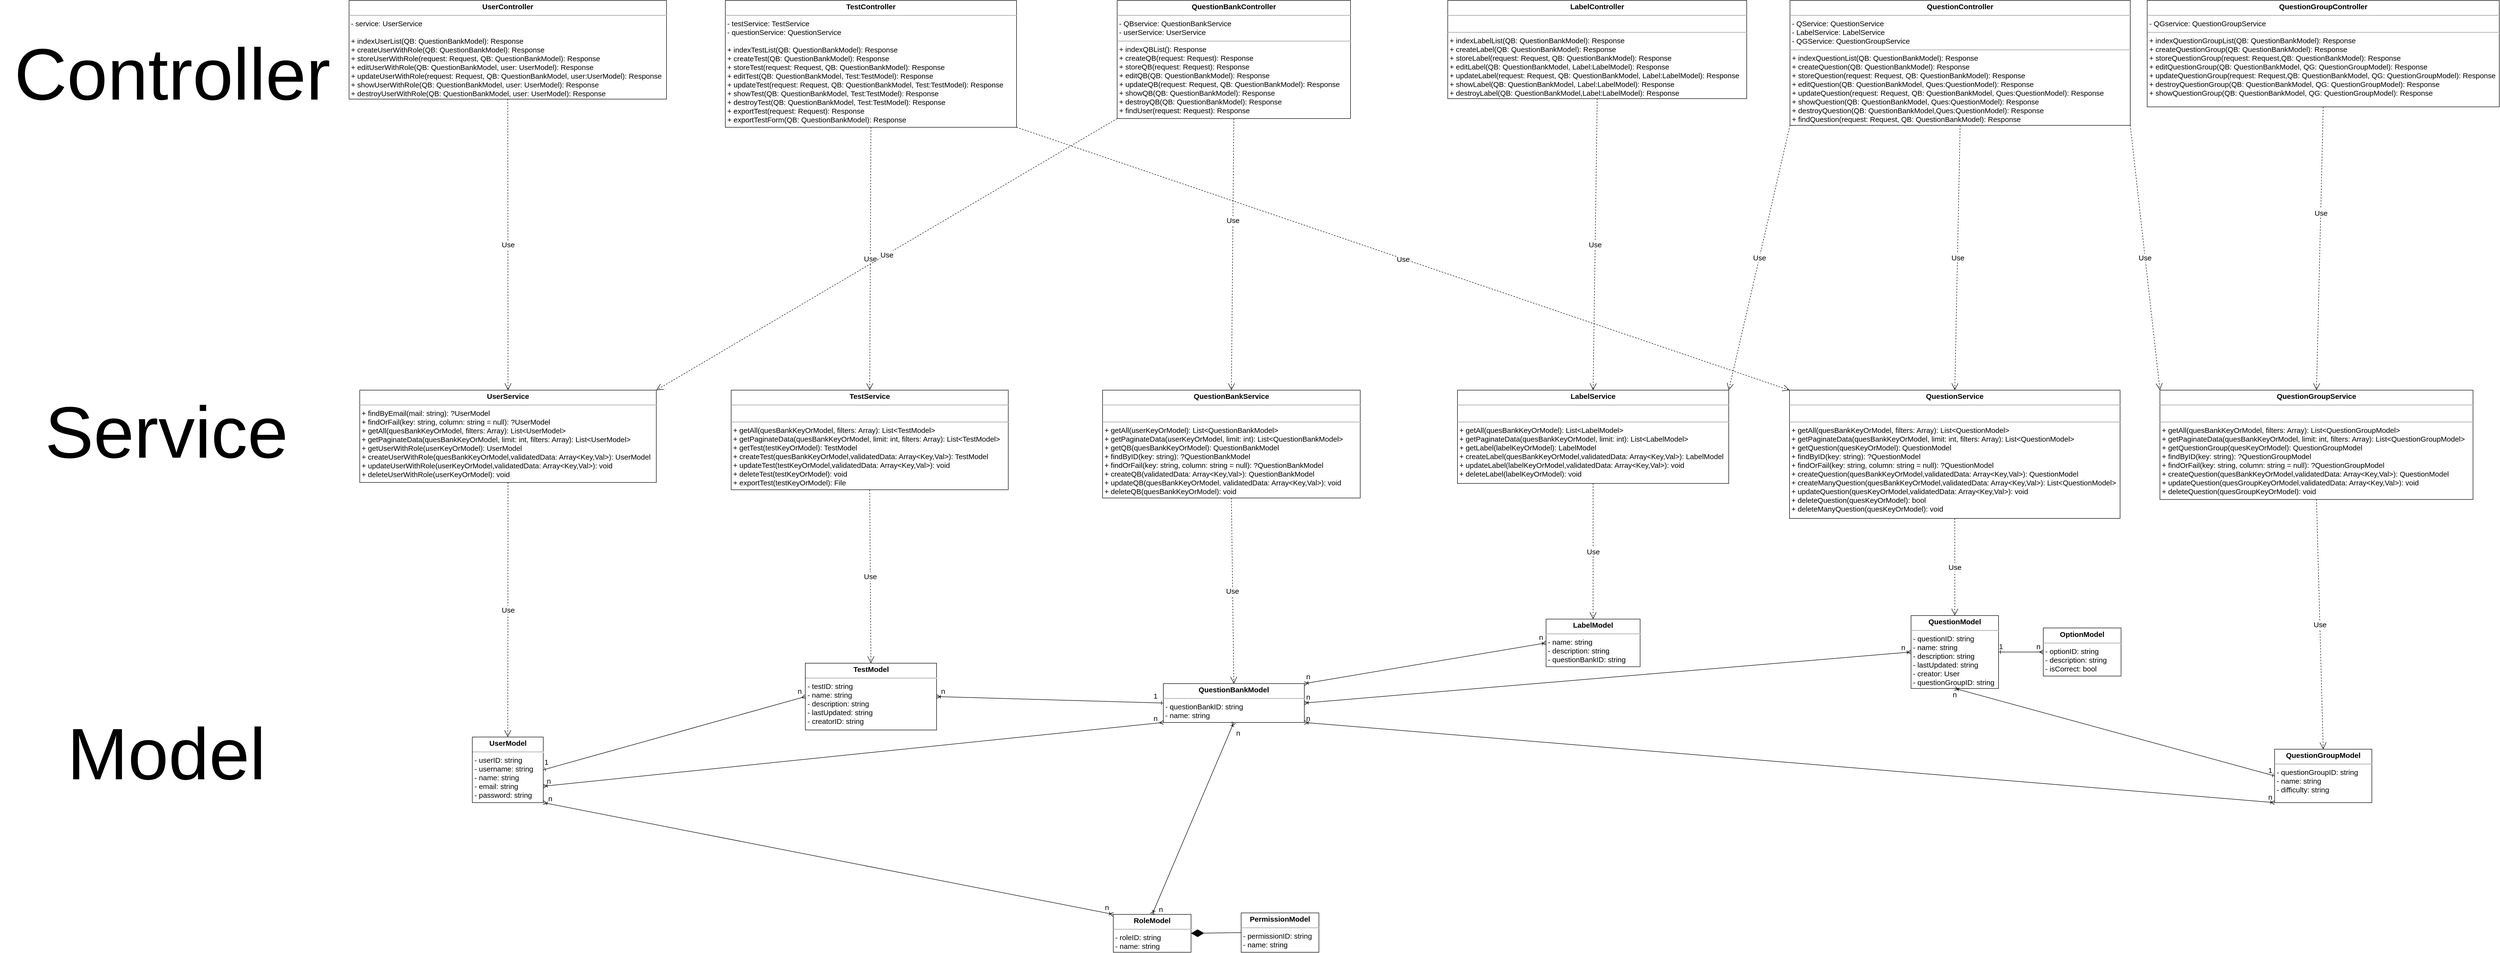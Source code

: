 <mxfile>
    <diagram name="Class diagram" id="_IRGn7qEjiSoWe7VJrxL">
        <mxGraphModel dx="3200" dy="2753" grid="0" gridSize="10" guides="1" tooltips="1" connect="1" arrows="1" fold="1" page="0" pageScale="1" pageWidth="850" pageHeight="1100" math="0" shadow="0">
            <root>
                <mxCell id="2OkuZF6dqTFCMNim8TMD-0"/>
                <mxCell id="2OkuZF6dqTFCMNim8TMD-1" parent="2OkuZF6dqTFCMNim8TMD-0"/>
                <mxCell id="2OkuZF6dqTFCMNim8TMD-2" value="&lt;p style=&quot;margin: 4px 0px 0px; text-align: center; font-size: 15px;&quot;&gt;&lt;b style=&quot;font-size: 15px;&quot;&gt;UserModel&lt;/b&gt;&lt;/p&gt;&lt;hr style=&quot;font-size: 15px;&quot;&gt;&lt;p style=&quot;margin: 0px 0px 0px 4px; font-size: 15px;&quot;&gt;- userID: string&lt;/p&gt;&lt;p style=&quot;margin: 0px 0px 0px 4px; font-size: 15px;&quot;&gt;- username: string&lt;/p&gt;&lt;p style=&quot;margin: 0px 0px 0px 4px; font-size: 15px;&quot;&gt;- name: string&lt;/p&gt;&lt;p style=&quot;margin: 0px 0px 0px 4px; font-size: 15px;&quot;&gt;- email: string&lt;/p&gt;&lt;p style=&quot;margin: 0px 0px 0px 4px; font-size: 15px;&quot;&gt;- password: string&lt;/p&gt;&lt;hr style=&quot;font-size: 15px;&quot;&gt;&lt;p style=&quot;margin: 0px 0px 0px 4px; font-size: 15px;&quot;&gt;&lt;br style=&quot;font-size: 15px;&quot;&gt;&lt;/p&gt;" style="verticalAlign=top;align=left;overflow=fill;fontSize=15;fontFamily=Helvetica;html=1;" parent="2OkuZF6dqTFCMNim8TMD-1" vertex="1">
                    <mxGeometry x="-8.5" y="250" width="146" height="135" as="geometry"/>
                </mxCell>
                <mxCell id="2OkuZF6dqTFCMNim8TMD-3" value="&lt;p style=&quot;margin: 4px 0px 0px; text-align: center; font-size: 15px;&quot;&gt;&lt;b style=&quot;font-size: 15px;&quot;&gt;QuestionBankModel&lt;/b&gt;&lt;/p&gt;&lt;hr style=&quot;font-size: 15px;&quot;&gt;&lt;p style=&quot;margin: 0px 0px 0px 4px; font-size: 15px;&quot;&gt;- questionBankID: string&lt;/p&gt;&lt;p style=&quot;margin: 0px 0px 0px 4px; font-size: 15px;&quot;&gt;- name: string&lt;/p&gt;&lt;p style=&quot;margin: 0px 0px 0px 4px; font-size: 15px;&quot;&gt;&lt;br style=&quot;font-size: 15px;&quot;&gt;&lt;/p&gt;&lt;hr style=&quot;font-size: 15px;&quot;&gt;&lt;p style=&quot;margin: 0px 0px 0px 4px; font-size: 15px;&quot;&gt;&lt;br style=&quot;font-size: 15px;&quot;&gt;&lt;/p&gt;" style="verticalAlign=top;align=left;overflow=fill;fontSize=15;fontFamily=Helvetica;html=1;" parent="2OkuZF6dqTFCMNim8TMD-1" vertex="1">
                    <mxGeometry x="1413" y="140" width="290" height="80" as="geometry"/>
                </mxCell>
                <mxCell id="13" value="" style="edgeStyle=none;html=1;startArrow=ERone;startFill=0;endArrow=ERmany;endFill=0;fontSize=15;" parent="2OkuZF6dqTFCMNim8TMD-1" source="2OkuZF6dqTFCMNim8TMD-4" target="2OkuZF6dqTFCMNim8TMD-7" edge="1">
                    <mxGeometry relative="1" as="geometry"/>
                </mxCell>
                <mxCell id="2OkuZF6dqTFCMNim8TMD-4" value="&lt;p style=&quot;margin: 4px 0px 0px; text-align: center; font-size: 15px;&quot;&gt;&lt;b style=&quot;font-size: 15px;&quot;&gt;QuestionModel&lt;/b&gt;&lt;/p&gt;&lt;hr style=&quot;font-size: 15px;&quot;&gt;&lt;p style=&quot;margin: 0px 0px 0px 4px; font-size: 15px;&quot;&gt;- questionID: string&lt;/p&gt;&lt;p style=&quot;margin: 0px 0px 0px 4px; font-size: 15px;&quot;&gt;- name: string&lt;/p&gt;&lt;p style=&quot;margin: 0px 0px 0px 4px; font-size: 15px;&quot;&gt;- description: string&lt;/p&gt;&lt;p style=&quot;margin: 0px 0px 0px 4px; font-size: 15px;&quot;&gt;- lastUpdated: string&lt;/p&gt;&lt;p style=&quot;margin: 0px 0px 0px 4px; font-size: 15px;&quot;&gt;- creator: User&lt;/p&gt;&lt;p style=&quot;margin: 0px 0px 0px 4px; font-size: 15px;&quot;&gt;- questionGroupID: string&lt;/p&gt;&lt;p style=&quot;margin: 0px 0px 0px 4px; font-size: 15px;&quot;&gt;&lt;br style=&quot;font-size: 15px;&quot;&gt;&lt;/p&gt;" style="verticalAlign=top;align=left;overflow=fill;fontSize=15;fontFamily=Helvetica;html=1;" parent="2OkuZF6dqTFCMNim8TMD-1" vertex="1">
                    <mxGeometry x="2951" width="180" height="150" as="geometry"/>
                </mxCell>
                <mxCell id="2OkuZF6dqTFCMNim8TMD-5" value="&lt;p style=&quot;margin: 4px 0px 0px; text-align: center; font-size: 15px;&quot;&gt;&lt;b style=&quot;font-size: 15px;&quot;&gt;TestModel&lt;/b&gt;&lt;/p&gt;&lt;hr style=&quot;font-size: 15px;&quot;&gt;&lt;p style=&quot;margin: 0px 0px 0px 4px; font-size: 15px;&quot;&gt;- testID: string&lt;/p&gt;&lt;p style=&quot;margin: 0px 0px 0px 4px; font-size: 15px;&quot;&gt;- name: string&lt;br style=&quot;font-size: 15px;&quot;&gt;&lt;/p&gt;&lt;p style=&quot;margin: 0px 0px 0px 4px; font-size: 15px;&quot;&gt;- description: string&lt;/p&gt;&lt;p style=&quot;margin: 0px 0px 0px 4px; font-size: 15px;&quot;&gt;- lastUpdated: string&lt;/p&gt;&lt;p style=&quot;margin: 0px 0px 0px 4px; font-size: 15px;&quot;&gt;- creatorID: string&lt;/p&gt;&lt;p style=&quot;margin: 0px 0px 0px 4px; font-size: 15px;&quot;&gt;&lt;br style=&quot;font-size: 15px;&quot;&gt;&lt;/p&gt;" style="verticalAlign=top;align=left;overflow=fill;fontSize=15;fontFamily=Helvetica;html=1;" parent="2OkuZF6dqTFCMNim8TMD-1" vertex="1">
                    <mxGeometry x="676.5" y="98" width="270" height="137.5" as="geometry"/>
                </mxCell>
                <mxCell id="2OkuZF6dqTFCMNim8TMD-6" value="&lt;p style=&quot;margin: 4px 0px 0px; text-align: center; font-size: 15px;&quot;&gt;&lt;b style=&quot;font-size: 15px;&quot;&gt;LabelModel&lt;/b&gt;&lt;/p&gt;&lt;hr style=&quot;font-size: 15px;&quot;&gt;&lt;p style=&quot;margin: 0px 0px 0px 4px; font-size: 15px;&quot;&gt;- name: string&lt;/p&gt;&lt;p style=&quot;margin: 0px 0px 0px 4px; font-size: 15px;&quot;&gt;- description: string&lt;/p&gt;&lt;p style=&quot;margin: 0px 0px 0px 4px; font-size: 15px;&quot;&gt;- questionBankID: string&lt;/p&gt;" style="verticalAlign=top;align=left;overflow=fill;fontSize=15;fontFamily=Helvetica;html=1;" parent="2OkuZF6dqTFCMNim8TMD-1" vertex="1">
                    <mxGeometry x="2200.25" y="7.25" width="193.5" height="98" as="geometry"/>
                </mxCell>
                <mxCell id="2OkuZF6dqTFCMNim8TMD-7" value="&lt;p style=&quot;margin: 4px 0px 0px; text-align: center; font-size: 15px;&quot;&gt;&lt;b style=&quot;font-size: 15px;&quot;&gt;OptionModel&lt;/b&gt;&lt;/p&gt;&lt;hr style=&quot;font-size: 15px;&quot;&gt;&lt;p style=&quot;margin: 0px 0px 0px 4px; font-size: 15px;&quot;&gt;- optionID: string&lt;/p&gt;&lt;p style=&quot;margin: 0px 0px 0px 4px; font-size: 15px;&quot;&gt;- description: string&lt;/p&gt;&lt;p style=&quot;margin: 0px 0px 0px 4px; font-size: 15px;&quot;&gt;- isCorrect: bool&lt;/p&gt;&lt;hr style=&quot;font-size: 15px;&quot;&gt;&lt;p style=&quot;margin: 0px 0px 0px 4px; font-size: 15px;&quot;&gt;&lt;br style=&quot;font-size: 15px;&quot;&gt;&lt;/p&gt;" style="verticalAlign=top;align=left;overflow=fill;fontSize=15;fontFamily=Helvetica;html=1;" parent="2OkuZF6dqTFCMNim8TMD-1" vertex="1">
                    <mxGeometry x="3223" y="25.5" width="160" height="99" as="geometry"/>
                </mxCell>
                <mxCell id="2OkuZF6dqTFCMNim8TMD-8" value="&lt;p style=&quot;margin: 4px 0px 0px; text-align: center; font-size: 15px;&quot;&gt;&lt;b style=&quot;font-size: 15px;&quot;&gt;RoleModel&lt;/b&gt;&lt;/p&gt;&lt;hr style=&quot;font-size: 15px;&quot;&gt;&lt;p style=&quot;margin: 0px 0px 0px 4px; font-size: 15px;&quot;&gt;- roleID: string&lt;/p&gt;&lt;p style=&quot;margin: 0px 0px 0px 4px; font-size: 15px;&quot;&gt;- name: string&lt;/p&gt;&lt;hr style=&quot;font-size: 15px;&quot;&gt;&lt;p style=&quot;margin: 0px 0px 0px 4px; font-size: 15px;&quot;&gt;&lt;br style=&quot;font-size: 15px;&quot;&gt;&lt;/p&gt;" style="verticalAlign=top;align=left;overflow=fill;fontSize=15;fontFamily=Helvetica;html=1;" parent="2OkuZF6dqTFCMNim8TMD-1" vertex="1">
                    <mxGeometry x="1310" y="615" width="160" height="78" as="geometry"/>
                </mxCell>
                <mxCell id="2OkuZF6dqTFCMNim8TMD-9" value="&lt;p style=&quot;margin: 4px 0px 0px; text-align: center; font-size: 15px;&quot;&gt;&lt;b style=&quot;font-size: 15px;&quot;&gt;PermissionModel&lt;/b&gt;&lt;/p&gt;&lt;hr style=&quot;font-size: 15px;&quot;&gt;&lt;p style=&quot;margin: 0px 0px 0px 4px; font-size: 15px;&quot;&gt;- permissionID: string&lt;/p&gt;&lt;p style=&quot;margin: 0px 0px 0px 4px; font-size: 15px;&quot;&gt;- name: string&lt;/p&gt;&lt;hr style=&quot;font-size: 15px;&quot;&gt;&lt;p style=&quot;margin: 0px 0px 0px 4px; font-size: 15px;&quot;&gt;&lt;br style=&quot;font-size: 15px;&quot;&gt;&lt;/p&gt;" style="verticalAlign=top;align=left;overflow=fill;fontSize=15;fontFamily=Helvetica;html=1;" parent="2OkuZF6dqTFCMNim8TMD-1" vertex="1">
                    <mxGeometry x="1573" y="612" width="160" height="81" as="geometry"/>
                </mxCell>
                <mxCell id="2OkuZF6dqTFCMNim8TMD-10" value="&lt;p style=&quot;margin: 4px 0px 0px; text-align: center; font-size: 15px;&quot;&gt;&lt;b style=&quot;font-size: 15px;&quot;&gt;QuestionGroupModel&lt;/b&gt;&lt;/p&gt;&lt;hr style=&quot;font-size: 15px;&quot;&gt;&lt;p style=&quot;margin: 0px 0px 0px 4px; font-size: 15px;&quot;&gt;- questionGroupID: string&lt;/p&gt;&lt;p style=&quot;margin: 0px 0px 0px 4px; font-size: 15px;&quot;&gt;- name: string&lt;/p&gt;&lt;p style=&quot;margin: 0px 0px 0px 4px; font-size: 15px;&quot;&gt;- difficulty: string&lt;/p&gt;&lt;p style=&quot;margin: 0px 0px 0px 4px; font-size: 15px;&quot;&gt;&lt;br style=&quot;font-size: 15px;&quot;&gt;&lt;/p&gt;" style="verticalAlign=top;align=left;overflow=fill;fontSize=15;fontFamily=Helvetica;html=1;" parent="2OkuZF6dqTFCMNim8TMD-1" vertex="1">
                    <mxGeometry x="3698.87" y="275" width="200" height="110" as="geometry"/>
                </mxCell>
                <mxCell id="d9vbCOxTA3XUxBiBrLn6-0" value="&lt;p style=&quot;margin: 4px 0px 0px; text-align: center; font-size: 15px;&quot;&gt;&lt;b style=&quot;font-size: 15px;&quot;&gt;UserController&lt;/b&gt;&lt;/p&gt;&lt;hr style=&quot;font-size: 15px;&quot;&gt;&lt;p style=&quot;margin: 0px 0px 0px 4px; font-size: 15px;&quot;&gt;- service: UserService&lt;/p&gt;&lt;p style=&quot;margin: 0px 0px 0px 4px; font-size: 15px;&quot;&gt;&lt;br style=&quot;font-size: 15px;&quot;&gt;&lt;/p&gt;&lt;p style=&quot;margin: 0px 0px 0px 4px; font-size: 15px;&quot;&gt;+ indexUserList(QB: QuestionBankModel): Response&lt;/p&gt;&lt;p style=&quot;margin: 0px 0px 0px 4px; font-size: 15px;&quot;&gt;+ createUserWithRole(QB: QuestionBankModel): Response&lt;/p&gt;&lt;p style=&quot;margin: 0px 0px 0px 4px; font-size: 15px;&quot;&gt;+ storeUserWithRole(request: Request, QB: QuestionBankModel): Response&lt;/p&gt;&lt;p style=&quot;margin: 0px 0px 0px 4px; font-size: 15px;&quot;&gt;+ editUserWithRole(QB: QuestionBankModel, user: UserModel): Response&lt;/p&gt;&lt;p style=&quot;margin: 0px 0px 0px 4px; font-size: 15px;&quot;&gt;+ updateUserWithRole(request: Request, QB: QuestionBankModel, user:UserModel): Response&lt;/p&gt;&lt;p style=&quot;margin: 0px 0px 0px 4px; font-size: 15px;&quot;&gt;+ showUserWithRole(QB: QuestionBankModel, user: UserModel): Response&lt;br style=&quot;font-size: 15px;&quot;&gt;&lt;/p&gt;&lt;p style=&quot;margin: 0px 0px 0px 4px; font-size: 15px;&quot;&gt;+ destroyUserWithRole(QB: QuestionBankModel, user: UserModel): Response&lt;/p&gt;" style="verticalAlign=top;align=left;overflow=fill;fontSize=15;fontFamily=Helvetica;html=1;" parent="2OkuZF6dqTFCMNim8TMD-1" vertex="1">
                    <mxGeometry x="-262" y="-1266" width="653" height="203" as="geometry"/>
                </mxCell>
                <mxCell id="d9vbCOxTA3XUxBiBrLn6-1" value="&lt;p style=&quot;margin: 4px 0px 0px; text-align: center; font-size: 15px;&quot;&gt;&lt;b style=&quot;font-size: 15px;&quot;&gt;UserService&lt;/b&gt;&lt;/p&gt;&lt;hr style=&quot;font-size: 15px;&quot;&gt;&lt;p style=&quot;margin: 0px 0px 0px 4px; font-size: 15px;&quot;&gt;+ findByEmail(mail: string): ?UserModel&lt;/p&gt;&lt;p style=&quot;margin: 0px 0px 0px 4px; font-size: 15px;&quot;&gt;+ findOrFail(key: string, column: string = null): ?UserModel&lt;/p&gt;&lt;p style=&quot;margin: 0px 0px 0px 4px; font-size: 15px;&quot;&gt;&lt;span style=&quot;background-color: initial; font-size: 15px;&quot;&gt;+ getAll(quesBankKeyOrModel,&amp;nbsp;&lt;/span&gt;filters&lt;span style=&quot;background-color: initial; font-size: 15px;&quot;&gt;: Array): List&amp;lt;UserModel&amp;gt;&lt;/span&gt;&lt;br style=&quot;font-size: 15px;&quot;&gt;&lt;/p&gt;&lt;p style=&quot;margin: 0px 0px 0px 4px; font-size: 15px;&quot;&gt;+ getPaginateData(quesBankKeyOrModel, limit: int, filters: Array): List&amp;lt;UserModel&amp;gt;&lt;br style=&quot;font-size: 15px;&quot;&gt;&lt;/p&gt;&lt;p style=&quot;margin: 0px 0px 0px 4px; font-size: 15px;&quot;&gt;+ getUserWithRole(userKeyOrModel): UserModel&lt;/p&gt;&lt;p style=&quot;margin: 0px 0px 0px 4px; font-size: 15px;&quot;&gt;+ createUserWithRole(quesBankKeyOrModel,validatedData: Array&amp;lt;Key,Val&amp;gt;): UserModel&lt;br style=&quot;font-size: 15px;&quot;&gt;&lt;/p&gt;&lt;p style=&quot;margin: 0px 0px 0px 4px; font-size: 15px;&quot;&gt;+ updateUserWithRole(userKeyOrModel,validatedData: Array&amp;lt;Key,Val&amp;gt;): void&lt;br style=&quot;font-size: 15px;&quot;&gt;&lt;/p&gt;&lt;p style=&quot;margin: 0px 0px 0px 4px; font-size: 15px;&quot;&gt;+ deleteUserWithRole(userKeyOrModel): void&lt;/p&gt;" style="verticalAlign=top;align=left;overflow=fill;fontSize=15;fontFamily=Helvetica;html=1;" parent="2OkuZF6dqTFCMNim8TMD-1" vertex="1">
                    <mxGeometry x="-240" y="-464" width="610" height="190" as="geometry"/>
                </mxCell>
                <mxCell id="d9vbCOxTA3XUxBiBrLn6-2" value="&lt;p style=&quot;margin: 4px 0px 0px; text-align: center; font-size: 15px;&quot;&gt;&lt;b style=&quot;font-size: 15px;&quot;&gt;QuestionBankController&lt;/b&gt;&lt;/p&gt;&lt;hr style=&quot;font-size: 15px;&quot;&gt;&lt;p style=&quot;margin: 0px 0px 0px 4px; font-size: 15px;&quot;&gt;- QBservice:&amp;nbsp;&lt;span style=&quot;text-align: center; font-size: 15px;&quot;&gt;QuestionBank&lt;/span&gt;Service&lt;/p&gt;&lt;p style=&quot;margin: 0px 0px 0px 4px; font-size: 15px;&quot;&gt;- userService: UserService&lt;/p&gt;&lt;hr style=&quot;font-size: 15px;&quot;&gt;&lt;p style=&quot;margin: 0px 0px 0px 4px; font-size: 15px;&quot;&gt;+ indexQBList(): Response&lt;/p&gt;&lt;p style=&quot;margin: 0px 0px 0px 4px; font-size: 15px;&quot;&gt;+ createQB(request: Request): Response&lt;/p&gt;&lt;p style=&quot;margin: 0px 0px 0px 4px; font-size: 15px;&quot;&gt;+ storeQB(request: Request): Response&lt;/p&gt;&lt;p style=&quot;margin: 0px 0px 0px 4px; font-size: 15px;&quot;&gt;+ editQB(QB: QuestionBankModel): Response&lt;/p&gt;&lt;p style=&quot;margin: 0px 0px 0px 4px; font-size: 15px;&quot;&gt;+ updateQB(request: Request, QB: QuestionBankModel): Response&lt;/p&gt;&lt;p style=&quot;margin: 0px 0px 0px 4px; font-size: 15px;&quot;&gt;+ showQB(QB: QuestionBankModel): Response&lt;br style=&quot;font-size: 15px;&quot;&gt;&lt;/p&gt;&lt;p style=&quot;margin: 0px 0px 0px 4px; font-size: 15px;&quot;&gt;+ destroyQB(QB: QuestionBankModel): Response&lt;br style=&quot;font-size: 15px;&quot;&gt;&lt;/p&gt;&lt;p style=&quot;margin: 0px 0px 0px 4px; font-size: 15px;&quot;&gt;+ findUser(request: Request): Response&lt;/p&gt;" style="verticalAlign=top;align=left;overflow=fill;fontSize=15;fontFamily=Helvetica;html=1;gradientColor=none;fillColor=default;fillStyle=auto;shadow=0;" parent="2OkuZF6dqTFCMNim8TMD-1" vertex="1">
                    <mxGeometry x="1318" y="-1266" width="480" height="243" as="geometry"/>
                </mxCell>
                <mxCell id="d9vbCOxTA3XUxBiBrLn6-3" value="&lt;p style=&quot;margin: 4px 0px 0px; text-align: center; font-size: 15px;&quot;&gt;&lt;b style=&quot;font-size: 15px;&quot;&gt;QuestionBankService&lt;/b&gt;&lt;/p&gt;&lt;hr style=&quot;font-size: 15px;&quot;&gt;&lt;p style=&quot;margin: 0px 0px 0px 4px; font-size: 15px;&quot;&gt;&lt;br style=&quot;font-size: 15px;&quot;&gt;&lt;/p&gt;&lt;hr style=&quot;font-size: 15px;&quot;&gt;&lt;p style=&quot;margin: 0px 0px 0px 4px; font-size: 15px;&quot;&gt;+ getAll(userKeyOrModel): List&amp;lt;QuestionBankModel&amp;gt;&lt;/p&gt;&lt;p style=&quot;margin: 0px 0px 0px 4px; font-size: 15px;&quot;&gt;+ getPaginateData(userKeyOrModel, limit: int): List&amp;lt;QuestionBankModel&amp;gt;&lt;br style=&quot;font-size: 15px;&quot;&gt;&lt;/p&gt;&lt;p style=&quot;margin: 0px 0px 0px 4px; font-size: 15px;&quot;&gt;+ getQB(quesBankKeyOrModel): QuestionBankModel&lt;br style=&quot;font-size: 15px;&quot;&gt;&lt;/p&gt;&lt;p style=&quot;margin: 0px 0px 0px 4px; font-size: 15px;&quot;&gt;+ findByID(key: string): ?QuestionBankModel&lt;/p&gt;&lt;p style=&quot;margin: 0px 0px 0px 4px; font-size: 15px;&quot;&gt;+ findOrFail(key: string, column: string = null): ?QuestionBankModel&lt;/p&gt;&lt;p style=&quot;margin: 0px 0px 0px 4px; font-size: 15px;&quot;&gt;+ createQB(validatedData: Array&amp;lt;Key,Val&amp;gt;): QuestionBankModel&lt;/p&gt;&lt;p style=&quot;margin: 0px 0px 0px 4px; font-size: 15px;&quot;&gt;+ updateQB(quesBankKeyOrModel, validatedData: Array&amp;lt;Key,Val&amp;gt;): void&lt;/p&gt;&lt;p style=&quot;margin: 0px 0px 0px 4px; font-size: 15px;&quot;&gt;+ deleteQB(quesBankKeyOrModel): void&lt;/p&gt;&lt;p style=&quot;margin: 0px 0px 0px 4px; font-size: 15px;&quot;&gt;&lt;br style=&quot;font-size: 15px;&quot;&gt;&lt;/p&gt;&lt;p style=&quot;margin: 0px 0px 0px 4px; font-size: 15px;&quot;&gt;&lt;br style=&quot;font-size: 15px;&quot;&gt;&lt;/p&gt;" style="verticalAlign=top;align=left;overflow=fill;fontSize=15;fontFamily=Helvetica;html=1;" parent="2OkuZF6dqTFCMNim8TMD-1" vertex="1">
                    <mxGeometry x="1288" y="-464" width="530" height="222" as="geometry"/>
                </mxCell>
                <mxCell id="n3z_orEbSFZSWoOInEBg-8" value="&lt;p style=&quot;margin: 4px 0px 0px; text-align: center; font-size: 15px;&quot;&gt;&lt;b style=&quot;font-size: 15px;&quot;&gt;TestController&lt;/b&gt;&lt;/p&gt;&lt;hr style=&quot;font-size: 15px;&quot;&gt;&lt;p style=&quot;margin: 0px 0px 0px 4px; font-size: 15px;&quot;&gt;- testService: TestService&lt;/p&gt;&lt;p style=&quot;margin: 0px 0px 0px 4px; font-size: 15px;&quot;&gt;- questionService: QuestionService&lt;/p&gt;&lt;p style=&quot;margin: 0px 0px 0px 4px; font-size: 15px;&quot;&gt;&lt;br style=&quot;font-size: 15px;&quot;&gt;&lt;/p&gt;&lt;p style=&quot;margin: 0px 0px 0px 4px; font-size: 15px;&quot;&gt;&lt;span style=&quot;background-color: initial; font-size: 15px;&quot;&gt;+ indexTestList(QB: QuestionBankModel):&amp;nbsp;Response&lt;/span&gt;&lt;br style=&quot;font-size: 15px;&quot;&gt;&lt;/p&gt;&lt;p style=&quot;margin: 0px 0px 0px 4px; font-size: 15px;&quot;&gt;+ createTest(QB: QuestionBankModel): Response&lt;br style=&quot;font-size: 15px;&quot;&gt;&lt;/p&gt;&lt;p style=&quot;margin: 0px 0px 0px 4px; font-size: 15px;&quot;&gt;+ storeTest(request: Request, QB: QuestionBankModel): Response&lt;br style=&quot;font-size: 15px;&quot;&gt;&lt;/p&gt;&lt;p style=&quot;margin: 0px 0px 0px 4px; font-size: 15px;&quot;&gt;+ editTest(QB: QuestionBankModel, Test:&lt;span style=&quot;background-color: initial; font-size: 15px;&quot;&gt;TestModel): Response&lt;/span&gt;&lt;br style=&quot;font-size: 15px;&quot;&gt;&lt;/p&gt;&lt;p style=&quot;margin: 0px 0px 0px 4px; font-size: 15px;&quot;&gt;+ updateTest(request: Request, QB: QuestionBankModel, Test:&lt;span style=&quot;background-color: initial; font-size: 15px;&quot;&gt;TestModel): Response&lt;/span&gt;&lt;/p&gt;&lt;p style=&quot;margin: 0px 0px 0px 4px; font-size: 15px;&quot;&gt;+ showTest(QB: QuestionBankModel,&amp;nbsp;Test:TestModel): Response&lt;span style=&quot;background-color: initial; font-size: 15px;&quot;&gt;&lt;br style=&quot;font-size: 15px;&quot;&gt;&lt;/span&gt;&lt;/p&gt;&lt;p style=&quot;margin: 0px 0px 0px 4px; font-size: 15px;&quot;&gt;+ destroyTest(QB: QuestionBankModel, Test:&lt;span style=&quot;background-color: initial; font-size: 15px;&quot;&gt;TestModel&lt;/span&gt;): Response&lt;/p&gt;&lt;p style=&quot;margin: 0px 0px 0px 4px; font-size: 15px;&quot;&gt;+ exportTest(request: Request): Response&lt;/p&gt;&lt;p style=&quot;margin: 0px 0px 0px 4px; font-size: 15px;&quot;&gt;+ exportTestForm(QB: QuestionBankModel): Response&lt;/p&gt;" style="verticalAlign=top;align=left;overflow=fill;fontSize=15;fontFamily=Helvetica;html=1;" parent="2OkuZF6dqTFCMNim8TMD-1" vertex="1">
                    <mxGeometry x="512" y="-1266" width="599" height="261" as="geometry"/>
                </mxCell>
                <mxCell id="n3z_orEbSFZSWoOInEBg-9" value="&lt;p style=&quot;margin: 4px 0px 0px; text-align: center; font-size: 15px;&quot;&gt;&lt;b style=&quot;font-size: 15px;&quot;&gt;TestService&lt;/b&gt;&lt;/p&gt;&lt;hr style=&quot;font-size: 15px;&quot;&gt;&lt;p style=&quot;margin: 0px 0px 0px 4px; font-size: 15px;&quot;&gt;&lt;br style=&quot;font-size: 15px;&quot;&gt;&lt;/p&gt;&lt;hr style=&quot;font-size: 15px;&quot;&gt;&lt;p style=&quot;margin: 0px 0px 0px 4px; font-size: 15px;&quot;&gt;+ getAll(quesBankKeyOrModel, filters: Array): List&amp;lt;TestModel&amp;gt;&lt;/p&gt;&lt;p style=&quot;margin: 0px 0px 0px 4px; font-size: 15px;&quot;&gt;+ getPaginateData(quesBankKeyOrModel, limit: int, filters: Array): List&amp;lt;TestModel&amp;gt;&lt;br style=&quot;font-size: 15px;&quot;&gt;&lt;/p&gt;&lt;p style=&quot;margin: 0px 0px 0px 4px; font-size: 15px;&quot;&gt;+ getTest(testKeyOrModel): TestModel&lt;/p&gt;&lt;p style=&quot;margin: 0px 0px 0px 4px; font-size: 15px;&quot;&gt;+ createTest(quesBankKeyOrModel,validatedData: Array&amp;lt;Key,Val&amp;gt;): TestModel&lt;br style=&quot;font-size: 15px;&quot;&gt;&lt;/p&gt;&lt;p style=&quot;margin: 0px 0px 0px 4px; font-size: 15px;&quot;&gt;+ updateTest(testKeyOrModel,validatedData: Array&amp;lt;Key,Val&amp;gt;): void&lt;br style=&quot;font-size: 15px;&quot;&gt;&lt;/p&gt;&lt;p style=&quot;margin: 0px 0px 0px 4px; font-size: 15px;&quot;&gt;+ deleteTest(testKeyOrModel): void&lt;/p&gt;&lt;p style=&quot;margin: 0px 0px 0px 4px; font-size: 15px;&quot;&gt;+ exportTest(testKeyOrModel): File&lt;/p&gt;" style="verticalAlign=top;align=left;overflow=fill;fontSize=15;fontFamily=Helvetica;html=1;" parent="2OkuZF6dqTFCMNim8TMD-1" vertex="1">
                    <mxGeometry x="524" y="-464" width="570" height="205" as="geometry"/>
                </mxCell>
                <mxCell id="zOvdfVjMWSjVdS2UzzNI-3" value="Use" style="endArrow=open;endSize=12;dashed=1;html=1;exitX=0.5;exitY=1;exitDx=0;exitDy=0;entryX=0.5;entryY=0;entryDx=0;entryDy=0;fontSize=15;" parent="2OkuZF6dqTFCMNim8TMD-1" source="d9vbCOxTA3XUxBiBrLn6-0" target="d9vbCOxTA3XUxBiBrLn6-1" edge="1">
                    <mxGeometry width="160" relative="1" as="geometry">
                        <mxPoint x="-300" y="-410" as="sourcePoint"/>
                        <mxPoint x="-140" y="-410" as="targetPoint"/>
                    </mxGeometry>
                </mxCell>
                <mxCell id="zOvdfVjMWSjVdS2UzzNI-4" value="Use" style="endArrow=open;endSize=12;dashed=1;html=1;exitX=0.5;exitY=1;exitDx=0;exitDy=0;entryX=0.5;entryY=0;entryDx=0;entryDy=0;fontSize=15;" parent="2OkuZF6dqTFCMNim8TMD-1" source="d9vbCOxTA3XUxBiBrLn6-1" target="2OkuZF6dqTFCMNim8TMD-2" edge="1">
                    <mxGeometry width="160" relative="1" as="geometry">
                        <mxPoint x="-260" y="-300" as="sourcePoint"/>
                        <mxPoint x="-100" y="-300" as="targetPoint"/>
                    </mxGeometry>
                </mxCell>
                <mxCell id="zOvdfVjMWSjVdS2UzzNI-5" value="Use" style="endArrow=open;endSize=12;dashed=1;html=1;exitX=0.5;exitY=1;exitDx=0;exitDy=0;entryX=0.5;entryY=0;entryDx=0;entryDy=0;fontSize=15;" parent="2OkuZF6dqTFCMNim8TMD-1" source="n3z_orEbSFZSWoOInEBg-8" target="n3z_orEbSFZSWoOInEBg-9" edge="1">
                    <mxGeometry width="160" relative="1" as="geometry">
                        <mxPoint x="630" y="-460" as="sourcePoint"/>
                        <mxPoint x="790" y="-460" as="targetPoint"/>
                    </mxGeometry>
                </mxCell>
                <mxCell id="zOvdfVjMWSjVdS2UzzNI-6" value="Use" style="endArrow=open;endSize=12;dashed=1;html=1;exitX=0.5;exitY=1;exitDx=0;exitDy=0;entryX=0.5;entryY=0;entryDx=0;entryDy=0;fontSize=15;" parent="2OkuZF6dqTFCMNim8TMD-1" source="n3z_orEbSFZSWoOInEBg-9" target="2OkuZF6dqTFCMNim8TMD-5" edge="1">
                    <mxGeometry width="160" relative="1" as="geometry">
                        <mxPoint x="60" y="-200" as="sourcePoint"/>
                        <mxPoint x="220" y="-200" as="targetPoint"/>
                    </mxGeometry>
                </mxCell>
                <mxCell id="zOvdfVjMWSjVdS2UzzNI-9" value="Use" style="endArrow=open;endSize=12;dashed=1;html=1;exitX=0.5;exitY=1;exitDx=0;exitDy=0;entryX=0.5;entryY=0;entryDx=0;entryDy=0;fontSize=15;" parent="2OkuZF6dqTFCMNim8TMD-1" source="d9vbCOxTA3XUxBiBrLn6-2" target="d9vbCOxTA3XUxBiBrLn6-3" edge="1">
                    <mxGeometry x="-0.25" width="160" relative="1" as="geometry">
                        <mxPoint x="1000" y="-450" as="sourcePoint"/>
                        <mxPoint x="1160" y="-450" as="targetPoint"/>
                        <mxPoint as="offset"/>
                    </mxGeometry>
                </mxCell>
                <mxCell id="zOvdfVjMWSjVdS2UzzNI-10" value="Use" style="endArrow=open;endSize=12;dashed=1;html=1;exitX=0.5;exitY=1;exitDx=0;exitDy=0;entryX=0.5;entryY=0;entryDx=0;entryDy=0;fontSize=15;" parent="2OkuZF6dqTFCMNim8TMD-1" source="d9vbCOxTA3XUxBiBrLn6-3" target="2OkuZF6dqTFCMNim8TMD-3" edge="1">
                    <mxGeometry width="160" relative="1" as="geometry">
                        <mxPoint x="1000" y="-10" as="sourcePoint"/>
                        <mxPoint x="1160" y="-10" as="targetPoint"/>
                    </mxGeometry>
                </mxCell>
                <mxCell id="V_6a4nZ7BC3NfpDAhWcV-6" value="" style="endArrow=diamondThin;endFill=1;endSize=24;html=1;entryX=1;entryY=0.5;entryDx=0;entryDy=0;exitX=0;exitY=0.5;exitDx=0;exitDy=0;fontSize=15;" parent="2OkuZF6dqTFCMNim8TMD-1" source="2OkuZF6dqTFCMNim8TMD-9" target="2OkuZF6dqTFCMNim8TMD-8" edge="1">
                    <mxGeometry width="160" relative="1" as="geometry">
                        <mxPoint x="1445" y="760" as="sourcePoint"/>
                        <mxPoint x="1605" y="760" as="targetPoint"/>
                    </mxGeometry>
                </mxCell>
                <mxCell id="V_6a4nZ7BC3NfpDAhWcV-14" value="Use" style="endArrow=open;endSize=12;dashed=1;html=1;exitX=0;exitY=1;exitDx=0;exitDy=0;entryX=1;entryY=0;entryDx=0;entryDy=0;fontSize=15;" parent="2OkuZF6dqTFCMNim8TMD-1" source="d9vbCOxTA3XUxBiBrLn6-2" target="d9vbCOxTA3XUxBiBrLn6-1" edge="1">
                    <mxGeometry width="160" relative="1" as="geometry">
                        <mxPoint x="760" y="-560" as="sourcePoint"/>
                        <mxPoint x="920" y="-560" as="targetPoint"/>
                    </mxGeometry>
                </mxCell>
                <mxCell id="IQVSVcBC1YNNi2Ne7M7Z-0" value="&lt;p style=&quot;margin: 4px 0px 0px; text-align: center; font-size: 15px;&quot;&gt;&lt;b style=&quot;font-size: 15px;&quot;&gt;QuestionGroupService&lt;/b&gt;&lt;/p&gt;&lt;hr style=&quot;font-size: 15px;&quot;&gt;&lt;p style=&quot;margin: 0px 0px 0px 4px; font-size: 15px;&quot;&gt;&lt;br style=&quot;font-size: 15px;&quot;&gt;&lt;/p&gt;&lt;hr style=&quot;font-size: 15px;&quot;&gt;&lt;p style=&quot;margin: 0px 0px 0px 4px; font-size: 15px;&quot;&gt;&lt;span style=&quot;background-color: initial; font-size: 15px;&quot;&gt;+ getAll(quesBankKeyOrModel,&amp;nbsp;&lt;/span&gt;filters&lt;span style=&quot;background-color: initial; font-size: 15px;&quot;&gt;: Array): List&amp;lt;QuestionGroupModel&amp;gt;&lt;/span&gt;&lt;br style=&quot;font-size: 15px;&quot;&gt;&lt;/p&gt;&lt;p style=&quot;margin: 0px 0px 0px 4px; font-size: 15px;&quot;&gt;+ getPaginateData(quesBankKeyOrModel, limit: int, filters: Array): List&amp;lt;QuestionGroupModel&amp;gt;&lt;br style=&quot;font-size: 15px;&quot;&gt;&lt;/p&gt;&lt;p style=&quot;margin: 0px 0px 0px 4px; font-size: 15px;&quot;&gt;+ getQuestionGroup(quesKeyOrModel): QuestionGroupModel&lt;/p&gt;&lt;p style=&quot;margin: 0px 0px 0px 4px; font-size: 15px;&quot;&gt;+ findByID(key: string): ?QuestionGroupModel&lt;/p&gt;&lt;p style=&quot;margin: 0px 0px 0px 4px; font-size: 15px;&quot;&gt;+ findOrFail(key: string, column: string = null): ?QuestionGroupModel&lt;/p&gt;&lt;p style=&quot;margin: 0px 0px 0px 4px; font-size: 15px;&quot;&gt;+ createQuestion(quesBankKeyOrModel,validatedData: Array&amp;lt;Key,Val&amp;gt;): QuestionModel&lt;br style=&quot;font-size: 15px;&quot;&gt;&lt;/p&gt;&lt;p style=&quot;margin: 0px 0px 0px 4px; font-size: 15px;&quot;&gt;+ updateQuestion(quesGroupKeyOrModel,validatedData: Array&amp;lt;Key,Val&amp;gt;): void&lt;br style=&quot;font-size: 15px;&quot;&gt;&lt;/p&gt;&lt;p style=&quot;margin: 0px 0px 0px 4px; font-size: 15px;&quot;&gt;+ deleteQuestion(quesGroupKeyOrModel): void&lt;/p&gt;" style="verticalAlign=top;align=left;overflow=fill;fontSize=15;fontFamily=Helvetica;html=1;" parent="2OkuZF6dqTFCMNim8TMD-1" vertex="1">
                    <mxGeometry x="3463" y="-464" width="644" height="225" as="geometry"/>
                </mxCell>
                <mxCell id="IQVSVcBC1YNNi2Ne7M7Z-1" value="&lt;p style=&quot;margin: 4px 0px 0px; text-align: center; font-size: 15px;&quot;&gt;&lt;b style=&quot;font-size: 15px;&quot;&gt;QuestionService&lt;/b&gt;&lt;/p&gt;&lt;hr style=&quot;font-size: 15px;&quot;&gt;&lt;p style=&quot;margin: 0px 0px 0px 4px; font-size: 15px;&quot;&gt;&lt;br style=&quot;font-size: 15px;&quot;&gt;&lt;/p&gt;&lt;hr style=&quot;font-size: 15px;&quot;&gt;&lt;p style=&quot;margin: 0px 0px 0px 4px; font-size: 15px;&quot;&gt;+ getAll(quesBankKeyOrModel, filters: Array): List&amp;lt;QuestionModel&amp;gt;&lt;/p&gt;&lt;p style=&quot;margin: 0px 0px 0px 4px; font-size: 15px;&quot;&gt;&lt;span style=&quot;background-color: initial; font-size: 15px;&quot;&gt;+ getPaginateData(quesBankKeyOrModel, limit: int,&amp;nbsp;&lt;/span&gt;filters&lt;span style=&quot;background-color: initial; font-size: 15px;&quot;&gt;: Array): List&amp;lt;QuestionModel&amp;gt;&lt;/span&gt;&lt;/p&gt;&lt;p style=&quot;margin: 0px 0px 0px 4px; font-size: 15px;&quot;&gt;+ getQuestion(quesKeyOrModel): QuestionModel&lt;/p&gt;&lt;p style=&quot;margin: 0px 0px 0px 4px; font-size: 15px;&quot;&gt;+ findByID(key: string): ?QuestionModel&lt;/p&gt;&lt;p style=&quot;margin: 0px 0px 0px 4px; font-size: 15px;&quot;&gt;+ findOrFail(key: string, column: string = null): ?QuestionModel&lt;br style=&quot;font-size: 15px;&quot;&gt;&lt;/p&gt;&lt;p style=&quot;margin: 0px 0px 0px 4px; font-size: 15px;&quot;&gt;+ createQuestion(quesBankKeyOrModel,validatedData: Array&amp;lt;Key,Val&amp;gt;): QuestionModel&lt;br style=&quot;font-size: 15px;&quot;&gt;&lt;/p&gt;&lt;p style=&quot;margin: 0px 0px 0px 4px; font-size: 15px;&quot;&gt;+ createManyQuestion(quesBankKeyOrModel,validatedData: Array&amp;lt;Key,Val&amp;gt;): List&amp;lt;QuestionModel&amp;gt;&lt;br style=&quot;font-size: 15px;&quot;&gt;&lt;/p&gt;&lt;p style=&quot;margin: 0px 0px 0px 4px; font-size: 15px;&quot;&gt;+ updateQuestion(quesKeyOrModel,validatedData: Array&amp;lt;Key,Val&amp;gt;): void&lt;br style=&quot;font-size: 15px;&quot;&gt;&lt;/p&gt;&lt;p style=&quot;margin: 0px 0px 0px 4px; font-size: 15px;&quot;&gt;+ deleteQuestion(quesKeyOrModel): bool&lt;/p&gt;&lt;p style=&quot;margin: 0px 0px 0px 4px; font-size: 15px;&quot;&gt;+ deleteManyQuestion(quesKeyOrModel): void&lt;br style=&quot;font-size: 15px;&quot;&gt;&lt;/p&gt;&lt;p style=&quot;margin: 0px 0px 0px 4px; font-size: 15px;&quot;&gt;&lt;br style=&quot;font-size: 15px;&quot;&gt;&lt;/p&gt;" style="verticalAlign=top;align=left;overflow=fill;fontSize=15;fontFamily=Helvetica;html=1;" parent="2OkuZF6dqTFCMNim8TMD-1" vertex="1">
                    <mxGeometry x="2701" y="-464" width="680" height="264" as="geometry"/>
                </mxCell>
                <mxCell id="IQVSVcBC1YNNi2Ne7M7Z-2" value="&lt;p style=&quot;margin: 4px 0px 0px; text-align: center; font-size: 15px;&quot;&gt;&lt;b style=&quot;font-size: 15px;&quot;&gt;QuestionGroupController&lt;/b&gt;&lt;/p&gt;&lt;hr style=&quot;font-size: 15px;&quot;&gt;&lt;p style=&quot;margin: 0px 0px 0px 4px; font-size: 15px;&quot;&gt;- QGservice:&amp;nbsp;&lt;span style=&quot;text-align: center; font-size: 15px;&quot;&gt;QuestionGroup&lt;/span&gt;Service&lt;/p&gt;&lt;hr style=&quot;font-size: 15px;&quot;&gt;&lt;p style=&quot;margin: 0px 0px 0px 4px; font-size: 15px;&quot;&gt;+ indexQuestionGroupList(QB: QuestionBankModel): Response&lt;span style=&quot;background-color: initial; font-size: 15px;&quot;&gt;&lt;br style=&quot;font-size: 15px;&quot;&gt;&lt;/span&gt;&lt;/p&gt;&lt;p style=&quot;margin: 0px 0px 0px 4px; font-size: 15px;&quot;&gt;+ createQuestionGroup(QB: QuestionBankModel): Response&lt;br style=&quot;font-size: 15px;&quot;&gt;&lt;/p&gt;&lt;p style=&quot;margin: 0px 0px 0px 4px; font-size: 15px;&quot;&gt;+ storeQuestionGroup(request: Request,QB: QuestionBankModel): Response&lt;br style=&quot;font-size: 15px;&quot;&gt;&lt;/p&gt;&lt;p style=&quot;margin: 0px 0px 0px 4px; font-size: 15px;&quot;&gt;+ editQuestionGroup(QB: QuestionBankModel, QG: QuestionGroupModel): Response&lt;br style=&quot;font-size: 15px;&quot;&gt;&lt;/p&gt;&lt;p style=&quot;margin: 0px 0px 0px 4px; font-size: 15px;&quot;&gt;+ updateQuestionGroup(request: Request,QB: QuestionBankModel, QG: QuestionGroupModel): Response&lt;/p&gt;&lt;p style=&quot;margin: 0px 0px 0px 4px; font-size: 15px;&quot;&gt;+ destroyQuestionGroup(QB: QuestionBankModel, QG: QuestionGroupModel): Response&lt;/p&gt;&lt;p style=&quot;margin: 0px 0px 0px 4px; font-size: 15px;&quot;&gt;+ showQuestionGroup(QB: QuestionBankModel, QG: QuestionGroupModel): Response&lt;/p&gt;&lt;p style=&quot;margin: 0px 0px 0px 4px; font-size: 15px;&quot;&gt;&lt;br style=&quot;font-size: 15px;&quot;&gt;&lt;/p&gt;&lt;p style=&quot;margin: 0px 0px 0px 4px; font-size: 15px;&quot;&gt;&lt;br style=&quot;font-size: 15px;&quot;&gt;&lt;/p&gt;&lt;p style=&quot;margin: 0px 0px 0px 4px; font-size: 15px;&quot;&gt;&lt;span style=&quot;background-color: initial; font-size: 15px;&quot;&gt;&lt;br style=&quot;font-size: 15px;&quot;&gt;&lt;/span&gt;&lt;/p&gt;&lt;p style=&quot;margin: 0px 0px 0px 4px; font-size: 15px;&quot;&gt;&lt;br style=&quot;font-size: 15px;&quot;&gt;&lt;/p&gt;" style="verticalAlign=top;align=left;overflow=fill;fontSize=15;fontFamily=Helvetica;html=1;gradientColor=none;fillColor=default;fillStyle=auto;shadow=0;" parent="2OkuZF6dqTFCMNim8TMD-1" vertex="1">
                    <mxGeometry x="3436.75" y="-1266" width="724.25" height="219" as="geometry"/>
                </mxCell>
                <mxCell id="IQVSVcBC1YNNi2Ne7M7Z-3" value="&lt;p style=&quot;margin: 4px 0px 0px; text-align: center; font-size: 15px;&quot;&gt;&lt;b style=&quot;font-size: 15px;&quot;&gt;QuestionController&lt;/b&gt;&lt;/p&gt;&lt;hr style=&quot;font-size: 15px;&quot;&gt;&lt;p style=&quot;margin: 0px 0px 0px 4px; font-size: 15px;&quot;&gt;- QService:&amp;nbsp;&lt;span style=&quot;text-align: center; font-size: 15px;&quot;&gt;Question&lt;/span&gt;Service&lt;/p&gt;&lt;p style=&quot;margin: 0px 0px 0px 4px; font-size: 15px;&quot;&gt;- LabelService: LabelService&lt;/p&gt;&lt;p style=&quot;margin: 0px 0px 0px 4px; font-size: 15px;&quot;&gt;- QGService: QuestionGroupService&lt;/p&gt;&lt;hr style=&quot;font-size: 15px;&quot;&gt;&lt;p style=&quot;margin: 0px 0px 0px 4px; font-size: 15px;&quot;&gt;+ indexQuestionList(QB: QuestionBankModel):&amp;nbsp;Response&lt;br style=&quot;font-size: 15px;&quot;&gt;&lt;/p&gt;&lt;p style=&quot;margin: 0px 0px 0px 4px; font-size: 15px;&quot;&gt;+ createQuestion(QB: QuestionBankModel): Response&lt;br style=&quot;font-size: 15px;&quot;&gt;&lt;/p&gt;&lt;p style=&quot;margin: 0px 0px 0px 4px; font-size: 15px;&quot;&gt;+ storeQuestion(request: Request, QB: QuestionBankModel): Response&lt;br style=&quot;font-size: 15px;&quot;&gt;&lt;/p&gt;&lt;p style=&quot;margin: 0px 0px 0px 4px; font-size: 15px;&quot;&gt;+ editQuestion(QB: QuestionBankModel, Ques:&lt;span style=&quot;background-color: initial; font-size: 15px;&quot;&gt;QuestionModel): Response&lt;/span&gt;&lt;br style=&quot;font-size: 15px;&quot;&gt;&lt;/p&gt;&lt;p style=&quot;margin: 0px 0px 0px 4px; font-size: 15px;&quot;&gt;+ updateQuestion(request: Request, QB: QuestionBankModel, Ques:&lt;span style=&quot;background-color: initial; font-size: 15px;&quot;&gt;QuestionModel): Response&lt;/span&gt;&lt;/p&gt;&lt;p style=&quot;margin: 0px 0px 0px 4px; font-size: 15px;&quot;&gt;+ showQuestion(QB: QuestionBankModel,&amp;nbsp;Ques:QuestionModel): Response&lt;span style=&quot;background-color: initial; font-size: 15px;&quot;&gt;&lt;br style=&quot;font-size: 15px;&quot;&gt;&lt;/span&gt;&lt;/p&gt;&lt;p style=&quot;margin: 0px 0px 0px 4px; font-size: 15px;&quot;&gt;+ destroyQuestion(QB: QuestionBankModel,Ques:&lt;span style=&quot;background-color: initial; font-size: 15px;&quot;&gt;QuestionModel&lt;/span&gt;): Response&lt;/p&gt;&lt;p style=&quot;margin: 0px 0px 0px 4px; font-size: 15px;&quot;&gt;+ findQuestion(request: Request, QB: QuestionBankModel): Response&lt;/p&gt;" style="verticalAlign=top;align=left;overflow=fill;fontSize=15;fontFamily=Helvetica;html=1;gradientColor=none;fillColor=default;fillStyle=auto;shadow=0;" parent="2OkuZF6dqTFCMNim8TMD-1" vertex="1">
                    <mxGeometry x="2702" y="-1266" width="700" height="257" as="geometry"/>
                </mxCell>
                <mxCell id="0" value="Use" style="endArrow=open;endSize=12;dashed=1;html=1;exitX=0.5;exitY=1;exitDx=0;exitDy=0;entryX=0.5;entryY=0;entryDx=0;entryDy=0;fontSize=15;" parent="2OkuZF6dqTFCMNim8TMD-1" source="IQVSVcBC1YNNi2Ne7M7Z-3" target="IQVSVcBC1YNNi2Ne7M7Z-1" edge="1">
                    <mxGeometry width="160" relative="1" as="geometry">
                        <mxPoint x="2983" y="-650" as="sourcePoint"/>
                        <mxPoint x="3143" y="-650" as="targetPoint"/>
                    </mxGeometry>
                </mxCell>
                <mxCell id="2" value="Use" style="endArrow=open;endSize=12;dashed=1;html=1;exitX=0.5;exitY=1;exitDx=0;exitDy=0;entryX=0.5;entryY=0;entryDx=0;entryDy=0;fontSize=15;" parent="2OkuZF6dqTFCMNim8TMD-1" source="IQVSVcBC1YNNi2Ne7M7Z-2" target="IQVSVcBC1YNNi2Ne7M7Z-0" edge="1">
                    <mxGeometry x="-0.25" width="160" relative="1" as="geometry">
                        <mxPoint x="3753" y="-650" as="sourcePoint"/>
                        <mxPoint x="3753" y="-510" as="targetPoint"/>
                        <mxPoint as="offset"/>
                    </mxGeometry>
                </mxCell>
                <mxCell id="4" value="Use" style="endArrow=open;endSize=12;dashed=1;html=1;exitX=1;exitY=1;exitDx=0;exitDy=0;entryX=0;entryY=0;entryDx=0;entryDy=0;fontSize=15;" parent="2OkuZF6dqTFCMNim8TMD-1" source="n3z_orEbSFZSWoOInEBg-8" target="IQVSVcBC1YNNi2Ne7M7Z-1" edge="1">
                    <mxGeometry width="160" relative="1" as="geometry">
                        <mxPoint x="350" y="-570" as="sourcePoint"/>
                        <mxPoint x="970" y="-410" as="targetPoint"/>
                    </mxGeometry>
                </mxCell>
                <mxCell id="6" value="Use" style="endArrow=open;endSize=12;dashed=1;html=1;exitX=0.5;exitY=1;exitDx=0;exitDy=0;entryX=0.5;entryY=0;entryDx=0;entryDy=0;fontSize=15;" parent="2OkuZF6dqTFCMNim8TMD-1" source="IQVSVcBC1YNNi2Ne7M7Z-1" target="2OkuZF6dqTFCMNim8TMD-4" edge="1">
                    <mxGeometry width="160" relative="1" as="geometry">
                        <mxPoint x="3013" y="-200.0" as="sourcePoint"/>
                        <mxPoint x="3013" y="-10.0" as="targetPoint"/>
                    </mxGeometry>
                </mxCell>
                <mxCell id="8" value="Use" style="endArrow=open;endSize=12;dashed=1;html=1;exitX=0.5;exitY=1;exitDx=0;exitDy=0;entryX=0.5;entryY=0;entryDx=0;entryDy=0;fontSize=15;" parent="2OkuZF6dqTFCMNim8TMD-1" source="IQVSVcBC1YNNi2Ne7M7Z-0" target="2OkuZF6dqTFCMNim8TMD-10" edge="1">
                    <mxGeometry width="160" relative="1" as="geometry">
                        <mxPoint x="2958" y="-290.0" as="sourcePoint"/>
                        <mxPoint x="2973" y="10.0" as="targetPoint"/>
                    </mxGeometry>
                </mxCell>
                <mxCell id="17" value="1" style="text;html=1;strokeColor=none;fillColor=none;align=center;verticalAlign=middle;whiteSpace=wrap;rounded=0;fontSize=15;" parent="2OkuZF6dqTFCMNim8TMD-1" vertex="1">
                    <mxGeometry x="3106" y="48" width="60" height="30" as="geometry"/>
                </mxCell>
                <mxCell id="18" value="" style="endArrow=ERoneToMany;html=1;exitX=1;exitY=1;exitDx=0;exitDy=0;entryX=0;entryY=0;entryDx=0;entryDy=0;startArrow=ERoneToMany;startFill=0;endFill=0;fontSize=15;" parent="2OkuZF6dqTFCMNim8TMD-1" source="2OkuZF6dqTFCMNim8TMD-2" target="2OkuZF6dqTFCMNim8TMD-8" edge="1">
                    <mxGeometry width="50" height="50" relative="1" as="geometry">
                        <mxPoint x="340" y="700" as="sourcePoint"/>
                        <mxPoint x="390" y="650" as="targetPoint"/>
                    </mxGeometry>
                </mxCell>
                <mxCell id="19" value="" style="endArrow=ERoneToMany;html=1;entryX=0.5;entryY=1;entryDx=0;entryDy=0;exitX=0.5;exitY=0;exitDx=0;exitDy=0;startArrow=ERoneToMany;startFill=0;endFill=0;fontSize=15;" parent="2OkuZF6dqTFCMNim8TMD-1" source="2OkuZF6dqTFCMNim8TMD-8" target="2OkuZF6dqTFCMNim8TMD-3" edge="1">
                    <mxGeometry width="50" height="50" relative="1" as="geometry">
                        <mxPoint x="1260" y="790" as="sourcePoint"/>
                        <mxPoint x="1020" y="380" as="targetPoint"/>
                    </mxGeometry>
                </mxCell>
                <mxCell id="20" value="n" style="text;html=1;strokeColor=none;fillColor=none;align=center;verticalAlign=middle;whiteSpace=wrap;rounded=0;fontSize=15;" parent="2OkuZF6dqTFCMNim8TMD-1" vertex="1">
                    <mxGeometry x="1267" y="585" width="60" height="30" as="geometry"/>
                </mxCell>
                <mxCell id="22" value="n" style="text;html=1;strokeColor=none;fillColor=none;align=center;verticalAlign=middle;whiteSpace=wrap;rounded=0;fontSize=15;" parent="2OkuZF6dqTFCMNim8TMD-1" vertex="1">
                    <mxGeometry x="122" y="361" width="60" height="30" as="geometry"/>
                </mxCell>
                <mxCell id="25" value="n" style="text;html=1;strokeColor=none;fillColor=none;align=center;verticalAlign=middle;whiteSpace=wrap;rounded=0;fontSize=15;" parent="2OkuZF6dqTFCMNim8TMD-1" vertex="1">
                    <mxGeometry x="1367" y="196" width="60" height="30" as="geometry"/>
                </mxCell>
                <mxCell id="26" value="n" style="text;html=1;strokeColor=none;fillColor=none;align=center;verticalAlign=middle;whiteSpace=wrap;rounded=0;fontSize=15;" parent="2OkuZF6dqTFCMNim8TMD-1" vertex="1">
                    <mxGeometry x="1378" y="589" width="60" height="30" as="geometry"/>
                </mxCell>
                <mxCell id="28" value="" style="endArrow=ERoneToMany;html=1;exitX=1;exitY=0.5;exitDx=0;exitDy=0;entryX=0;entryY=0.5;entryDx=0;entryDy=0;endFill=0;startArrow=ERoneToMany;startFill=0;fontSize=15;" parent="2OkuZF6dqTFCMNim8TMD-1" source="2OkuZF6dqTFCMNim8TMD-3" target="2OkuZF6dqTFCMNim8TMD-4" edge="1">
                    <mxGeometry width="50" height="50" relative="1" as="geometry">
                        <mxPoint x="1780" y="180" as="sourcePoint"/>
                        <mxPoint x="1830" y="130" as="targetPoint"/>
                    </mxGeometry>
                </mxCell>
                <mxCell id="29" value="n" style="text;html=1;strokeColor=none;fillColor=none;align=center;verticalAlign=middle;whiteSpace=wrap;rounded=0;fontSize=15;" parent="2OkuZF6dqTFCMNim8TMD-1" vertex="1">
                    <mxGeometry x="1681" y="110" width="60" height="30" as="geometry"/>
                </mxCell>
                <mxCell id="30" value="n" style="text;html=1;strokeColor=none;fillColor=none;align=center;verticalAlign=middle;whiteSpace=wrap;rounded=0;fontSize=15;" parent="2OkuZF6dqTFCMNim8TMD-1" vertex="1">
                    <mxGeometry x="2905" y="50" width="60" height="30" as="geometry"/>
                </mxCell>
                <mxCell id="31" value="" style="endArrow=ERone;html=1;entryX=0;entryY=0.5;entryDx=0;entryDy=0;endFill=0;startArrow=ERoneToMany;startFill=0;exitX=0.5;exitY=1;exitDx=0;exitDy=0;fontSize=15;" parent="2OkuZF6dqTFCMNim8TMD-1" source="2OkuZF6dqTFCMNim8TMD-4" target="2OkuZF6dqTFCMNim8TMD-10" edge="1">
                    <mxGeometry width="50" height="50" relative="1" as="geometry">
                        <mxPoint x="2933" y="200" as="sourcePoint"/>
                        <mxPoint x="3313" y="30" as="targetPoint"/>
                    </mxGeometry>
                </mxCell>
                <mxCell id="32" value="n" style="text;html=1;strokeColor=none;fillColor=none;align=center;verticalAlign=middle;whiteSpace=wrap;rounded=0;fontSize=15;" parent="2OkuZF6dqTFCMNim8TMD-1" vertex="1">
                    <mxGeometry x="3183" y="48" width="60" height="30" as="geometry"/>
                </mxCell>
                <mxCell id="33" value="1" style="text;html=1;strokeColor=none;fillColor=none;align=center;verticalAlign=middle;whiteSpace=wrap;rounded=0;fontSize=15;" parent="2OkuZF6dqTFCMNim8TMD-1" vertex="1">
                    <mxGeometry x="3660" y="302.5" width="60" height="30" as="geometry"/>
                </mxCell>
                <mxCell id="15" value="n" style="text;html=1;strokeColor=none;fillColor=none;align=center;verticalAlign=middle;whiteSpace=wrap;rounded=0;fontSize=15;" parent="2OkuZF6dqTFCMNim8TMD-1" vertex="1">
                    <mxGeometry x="3011" y="147" width="60" height="30" as="geometry"/>
                </mxCell>
                <mxCell id="36" value="" style="endArrow=ERoneToMany;html=1;exitX=1;exitY=1;exitDx=0;exitDy=0;entryX=0;entryY=1;entryDx=0;entryDy=0;endFill=0;startArrow=ERoneToMany;startFill=0;fontSize=15;" parent="2OkuZF6dqTFCMNim8TMD-1" source="2OkuZF6dqTFCMNim8TMD-3" target="2OkuZF6dqTFCMNim8TMD-10" edge="1">
                    <mxGeometry width="50" height="50" relative="1" as="geometry">
                        <mxPoint x="1720" y="430" as="sourcePoint"/>
                        <mxPoint x="1770" y="380" as="targetPoint"/>
                    </mxGeometry>
                </mxCell>
                <mxCell id="37" value="" style="endArrow=ERone;html=1;exitX=1;exitY=0.5;exitDx=0;exitDy=0;entryX=0;entryY=0.5;entryDx=0;entryDy=0;endFill=0;startArrow=ERoneToMany;startFill=0;fontSize=15;" parent="2OkuZF6dqTFCMNim8TMD-1" source="2OkuZF6dqTFCMNim8TMD-5" target="2OkuZF6dqTFCMNim8TMD-3" edge="1">
                    <mxGeometry width="50" height="50" relative="1" as="geometry">
                        <mxPoint x="910" y="210" as="sourcePoint"/>
                        <mxPoint x="1040" y="110" as="targetPoint"/>
                    </mxGeometry>
                </mxCell>
                <mxCell id="38" value="n" style="text;html=1;strokeColor=none;fillColor=none;align=center;verticalAlign=middle;whiteSpace=wrap;rounded=0;fontSize=15;" parent="2OkuZF6dqTFCMNim8TMD-1" vertex="1">
                    <mxGeometry x="3660" y="358" width="60" height="30" as="geometry"/>
                </mxCell>
                <mxCell id="39" value="n" style="text;html=1;strokeColor=none;fillColor=none;align=center;verticalAlign=middle;whiteSpace=wrap;rounded=0;fontSize=15;" parent="2OkuZF6dqTFCMNim8TMD-1" vertex="1">
                    <mxGeometry x="1537" y="226" width="60" height="30" as="geometry"/>
                </mxCell>
                <mxCell id="41" value="1" style="text;html=1;strokeColor=none;fillColor=none;align=center;verticalAlign=middle;whiteSpace=wrap;rounded=0;fontSize=15;" parent="2OkuZF6dqTFCMNim8TMD-1" vertex="1">
                    <mxGeometry x="1367" y="150" width="60" height="30" as="geometry"/>
                </mxCell>
                <mxCell id="42" value="n" style="text;html=1;strokeColor=none;fillColor=none;align=center;verticalAlign=middle;whiteSpace=wrap;rounded=0;fontSize=15;" parent="2OkuZF6dqTFCMNim8TMD-1" vertex="1">
                    <mxGeometry x="930" y="140" width="60" height="30" as="geometry"/>
                </mxCell>
                <mxCell id="43" value="" style="endArrow=ERmany;html=1;exitX=1;exitY=0.5;exitDx=0;exitDy=0;entryX=0;entryY=0.5;entryDx=0;entryDy=0;endFill=0;startArrow=ERone;startFill=0;fontSize=15;" parent="2OkuZF6dqTFCMNim8TMD-1" source="2OkuZF6dqTFCMNim8TMD-2" target="2OkuZF6dqTFCMNim8TMD-5" edge="1">
                    <mxGeometry width="50" height="50" relative="1" as="geometry">
                        <mxPoint x="200" y="280" as="sourcePoint"/>
                        <mxPoint x="250" y="230" as="targetPoint"/>
                    </mxGeometry>
                </mxCell>
                <mxCell id="45" value="n" style="text;html=1;strokeColor=none;fillColor=none;align=center;verticalAlign=middle;whiteSpace=wrap;rounded=0;fontSize=15;" parent="2OkuZF6dqTFCMNim8TMD-1" vertex="1">
                    <mxGeometry x="635" y="140" width="60" height="30" as="geometry"/>
                </mxCell>
                <mxCell id="46" value="1" style="text;html=1;strokeColor=none;fillColor=none;align=center;verticalAlign=middle;whiteSpace=wrap;rounded=0;fontSize=15;" parent="2OkuZF6dqTFCMNim8TMD-1" vertex="1">
                    <mxGeometry x="114" y="286" width="60" height="30" as="geometry"/>
                </mxCell>
                <mxCell id="47" value="" style="endArrow=ERmany;html=1;exitX=1;exitY=0.75;exitDx=0;exitDy=0;entryX=0;entryY=1;entryDx=0;entryDy=0;endFill=0;startArrow=ERoneToMany;startFill=0;fontSize=15;" parent="2OkuZF6dqTFCMNim8TMD-1" source="2OkuZF6dqTFCMNim8TMD-2" target="2OkuZF6dqTFCMNim8TMD-3" edge="1">
                    <mxGeometry width="50" height="50" relative="1" as="geometry">
                        <mxPoint x="390" y="390" as="sourcePoint"/>
                        <mxPoint x="440" y="340" as="targetPoint"/>
                    </mxGeometry>
                </mxCell>
                <mxCell id="48" value="n" style="text;html=1;strokeColor=none;fillColor=none;align=center;verticalAlign=middle;whiteSpace=wrap;rounded=0;fontSize=15;" parent="2OkuZF6dqTFCMNim8TMD-1" vertex="1">
                    <mxGeometry x="1681" y="196" width="60" height="30" as="geometry"/>
                </mxCell>
                <mxCell id="51" value="n" style="text;html=1;strokeColor=none;fillColor=none;align=center;verticalAlign=middle;whiteSpace=wrap;rounded=0;fontSize=15;" parent="2OkuZF6dqTFCMNim8TMD-1" vertex="1">
                    <mxGeometry x="119" y="325" width="60" height="30" as="geometry"/>
                </mxCell>
                <mxCell id="53" value="&lt;p style=&quot;margin: 4px 0px 0px; text-align: center; font-size: 15px;&quot;&gt;&lt;b style=&quot;font-size: 15px;&quot;&gt;LabelService&lt;/b&gt;&lt;/p&gt;&lt;hr style=&quot;font-size: 15px;&quot;&gt;&lt;p style=&quot;margin: 0px 0px 0px 4px; font-size: 15px;&quot;&gt;&lt;br style=&quot;font-size: 15px;&quot;&gt;&lt;/p&gt;&lt;hr style=&quot;font-size: 15px;&quot;&gt;&lt;p style=&quot;margin: 0px 0px 0px 4px; font-size: 15px;&quot;&gt;+ getAll(quesBankKeyOrModel): List&amp;lt;LabelModel&amp;gt;&lt;/p&gt;&lt;p style=&quot;margin: 0px 0px 0px 4px; font-size: 15px;&quot;&gt;+ getPaginateData(quesBankKeyOrModel, limit: int): List&amp;lt;LabelModel&amp;gt;&lt;br style=&quot;font-size: 15px;&quot;&gt;&lt;/p&gt;&lt;p style=&quot;margin: 0px 0px 0px 4px; font-size: 15px;&quot;&gt;+ getLabel(labelKeyOrModel): LabelModel&lt;/p&gt;&lt;p style=&quot;margin: 0px 0px 0px 4px; font-size: 15px;&quot;&gt;+ createLabel(quesBankKeyOrModel,validatedData: Array&amp;lt;Key,Val&amp;gt;): LabelModel&lt;br style=&quot;font-size: 15px;&quot;&gt;&lt;/p&gt;&lt;p style=&quot;margin: 0px 0px 0px 4px; font-size: 15px;&quot;&gt;+ updateLabel(labelKeyOrModel,validatedData: Array&amp;lt;Key,Val&amp;gt;): void&lt;br style=&quot;font-size: 15px;&quot;&gt;&lt;/p&gt;&lt;p style=&quot;margin: 0px 0px 0px 4px; font-size: 15px;&quot;&gt;+ deleteLabel(labelKeyOrModel): void&lt;/p&gt;" style="verticalAlign=top;align=left;overflow=fill;fontSize=15;fontFamily=Helvetica;html=1;" parent="2OkuZF6dqTFCMNim8TMD-1" vertex="1">
                    <mxGeometry x="2018" y="-464" width="558" height="192" as="geometry"/>
                </mxCell>
                <mxCell id="54" value="&lt;p style=&quot;margin: 4px 0px 0px; text-align: center; font-size: 15px;&quot;&gt;&lt;b style=&quot;font-size: 15px;&quot;&gt;LabelController&lt;/b&gt;&lt;/p&gt;&lt;hr style=&quot;font-size: 15px;&quot;&gt;&lt;p style=&quot;margin: 0px 0px 0px 4px; font-size: 15px;&quot;&gt;&lt;br style=&quot;font-size: 15px;&quot;&gt;&lt;/p&gt;&lt;hr style=&quot;font-size: 15px;&quot;&gt;&lt;p style=&quot;margin: 0px 0px 0px 4px; font-size: 15px;&quot;&gt;&lt;span style=&quot;background-color: initial; font-size: 15px;&quot;&gt;+ indexLabelList(QB: QuestionBankModel):&amp;nbsp;Response&lt;/span&gt;&lt;br style=&quot;font-size: 15px;&quot;&gt;&lt;/p&gt;&lt;p style=&quot;margin: 0px 0px 0px 4px; font-size: 15px;&quot;&gt;+ createLabel(QB: QuestionBankModel): Response&lt;br style=&quot;font-size: 15px;&quot;&gt;&lt;/p&gt;&lt;p style=&quot;margin: 0px 0px 0px 4px; font-size: 15px;&quot;&gt;+ storeLabel(request: Request, QB: QuestionBankModel): Response&lt;br style=&quot;font-size: 15px;&quot;&gt;&lt;/p&gt;&lt;p style=&quot;margin: 0px 0px 0px 4px; font-size: 15px;&quot;&gt;+ editLabel(QB: QuestionBankModel, Label:&lt;span style=&quot;background-color: initial; font-size: 15px;&quot;&gt;LabelModel&lt;/span&gt;&lt;span style=&quot;background-color: initial; font-size: 15px;&quot;&gt;): Response&lt;/span&gt;&lt;br style=&quot;font-size: 15px;&quot;&gt;&lt;/p&gt;&lt;p style=&quot;margin: 0px 0px 0px 4px; font-size: 15px;&quot;&gt;+ updateLabel(request: Request, QB: QuestionBankModel, Label:&lt;span style=&quot;background-color: initial; font-size: 15px;&quot;&gt;LabelModel&lt;/span&gt;&lt;span style=&quot;background-color: initial; font-size: 15px;&quot;&gt;): Response&lt;/span&gt;&lt;/p&gt;&lt;p style=&quot;margin: 0px 0px 0px 4px; font-size: 15px;&quot;&gt;+ showLabel(QB: QuestionBankModel, Label:&lt;span style=&quot;background-color: initial; font-size: 15px;&quot;&gt;LabelModel&lt;/span&gt;): Response&lt;span style=&quot;background-color: initial; font-size: 15px;&quot;&gt;&lt;br style=&quot;font-size: 15px;&quot;&gt;&lt;/span&gt;&lt;/p&gt;&lt;p style=&quot;margin: 0px 0px 0px 4px; font-size: 15px;&quot;&gt;+ destroyLabel(QB: QuestionBankModel,Label:&lt;span style=&quot;background-color: initial; font-size: 15px;&quot;&gt;LabelModel&lt;/span&gt;): Response&lt;/p&gt;" style="verticalAlign=top;align=left;overflow=fill;fontSize=15;fontFamily=Helvetica;html=1;" parent="2OkuZF6dqTFCMNim8TMD-1" vertex="1">
                    <mxGeometry x="1998" y="-1266" width="615" height="202" as="geometry"/>
                </mxCell>
                <mxCell id="55" value="Use" style="endArrow=open;endSize=12;dashed=1;html=1;exitX=0.5;exitY=1;exitDx=0;exitDy=0;entryX=0.5;entryY=0;entryDx=0;entryDy=0;fontSize=15;" parent="2OkuZF6dqTFCMNim8TMD-1" source="54" target="53" edge="1">
                    <mxGeometry width="160" relative="1" as="geometry">
                        <mxPoint x="958" y="-529" as="sourcePoint"/>
                        <mxPoint x="3923" y="-222" as="targetPoint"/>
                    </mxGeometry>
                </mxCell>
                <mxCell id="56" value="Use" style="endArrow=open;endSize=12;dashed=1;html=1;exitX=0.5;exitY=1;exitDx=0;exitDy=0;entryX=0.5;entryY=0;entryDx=0;entryDy=0;fontSize=15;" parent="2OkuZF6dqTFCMNim8TMD-1" source="53" target="2OkuZF6dqTFCMNim8TMD-6" edge="1">
                    <mxGeometry width="160" relative="1" as="geometry">
                        <mxPoint x="1400" y="-40" as="sourcePoint"/>
                        <mxPoint x="1400" y="150" as="targetPoint"/>
                    </mxGeometry>
                </mxCell>
                <mxCell id="59" value="n" style="text;html=1;strokeColor=none;fillColor=none;align=center;verticalAlign=middle;whiteSpace=wrap;rounded=0;fontSize=15;" parent="2OkuZF6dqTFCMNim8TMD-1" vertex="1">
                    <mxGeometry x="2160" y="29" width="60" height="30" as="geometry"/>
                </mxCell>
                <mxCell id="57" value="" style="endArrow=ERoneToMany;html=1;exitX=1;exitY=0;exitDx=0;exitDy=0;entryX=0;entryY=0.5;entryDx=0;entryDy=0;endFill=0;startArrow=ERoneToMany;startFill=0;fontSize=15;" parent="2OkuZF6dqTFCMNim8TMD-1" source="2OkuZF6dqTFCMNim8TMD-3" target="2OkuZF6dqTFCMNim8TMD-6" edge="1">
                    <mxGeometry width="50" height="50" relative="1" as="geometry">
                        <mxPoint x="1741" y="118" as="sourcePoint"/>
                        <mxPoint x="1791" y="68" as="targetPoint"/>
                    </mxGeometry>
                </mxCell>
                <mxCell id="58" value="n" style="text;html=1;strokeColor=none;fillColor=none;align=center;verticalAlign=middle;whiteSpace=wrap;rounded=0;fontSize=15;" parent="2OkuZF6dqTFCMNim8TMD-1" vertex="1">
                    <mxGeometry x="1681" y="151.75" width="60" height="30" as="geometry"/>
                </mxCell>
                <mxCell id="64" value="&lt;font style=&quot;font-size: 150px;&quot;&gt;Controller&lt;/font&gt;" style="text;html=1;strokeColor=none;fillColor=none;align=center;verticalAlign=middle;whiteSpace=wrap;rounded=0;" parent="2OkuZF6dqTFCMNim8TMD-1" vertex="1">
                    <mxGeometry x="-968" y="-1228.5" width="685" height="227" as="geometry"/>
                </mxCell>
                <mxCell id="65" value="&lt;font style=&quot;font-size: 150px;&quot;&gt;Service&lt;/font&gt;" style="text;html=1;strokeColor=none;fillColor=none;align=center;verticalAlign=middle;whiteSpace=wrap;rounded=0;" parent="2OkuZF6dqTFCMNim8TMD-1" vertex="1">
                    <mxGeometry x="-980" y="-492" width="685" height="227" as="geometry"/>
                </mxCell>
                <mxCell id="66" value="&lt;font style=&quot;font-size: 150px;&quot;&gt;Model&lt;/font&gt;" style="text;html=1;strokeColor=none;fillColor=none;align=center;verticalAlign=middle;whiteSpace=wrap;rounded=0;" parent="2OkuZF6dqTFCMNim8TMD-1" vertex="1">
                    <mxGeometry x="-980" y="170" width="685" height="227" as="geometry"/>
                </mxCell>
                <mxCell id="67" value="Use" style="endArrow=open;endSize=12;dashed=1;html=1;exitX=0;exitY=1;exitDx=0;exitDy=0;entryX=1;entryY=0;entryDx=0;entryDy=0;fontSize=15;" parent="2OkuZF6dqTFCMNim8TMD-1" source="IQVSVcBC1YNNi2Ne7M7Z-3" target="53" edge="1">
                    <mxGeometry width="160" relative="1" as="geometry">
                        <mxPoint x="2958" y="-1008.0" as="sourcePoint"/>
                        <mxPoint x="2975" y="-445" as="targetPoint"/>
                    </mxGeometry>
                </mxCell>
                <mxCell id="68" value="Use" style="endArrow=open;endSize=12;dashed=1;html=1;exitX=1;exitY=1;exitDx=0;exitDy=0;entryX=0;entryY=0;entryDx=0;entryDy=0;fontSize=15;" parent="2OkuZF6dqTFCMNim8TMD-1" source="IQVSVcBC1YNNi2Ne7M7Z-3" target="IQVSVcBC1YNNi2Ne7M7Z-0" edge="1">
                    <mxGeometry width="160" relative="1" as="geometry">
                        <mxPoint x="2608" y="-1008.0" as="sourcePoint"/>
                        <mxPoint x="2435" y="-445" as="targetPoint"/>
                    </mxGeometry>
                </mxCell>
            </root>
        </mxGraphModel>
    </diagram>
    <diagram id="yaPn2xocqwZtk-ihi1OX" name="Page-1">
        <mxGraphModel dx="2350" dy="1965" grid="1" gridSize="10" guides="1" tooltips="1" connect="1" arrows="1" fold="1" page="1" pageScale="1" pageWidth="850" pageHeight="1100" math="0" shadow="0">
            <root>
                <mxCell id="0"/>
                <mxCell id="1" parent="0"/>
                <mxCell id="2" value="&lt;p style=&quot;margin:0px;margin-top:4px;text-align:center;&quot;&gt;&lt;b&gt;User&lt;/b&gt;&lt;/p&gt;&lt;hr size=&quot;1&quot;&gt;&lt;p style=&quot;margin:0px;margin-left:4px;&quot;&gt;- userID: string&lt;/p&gt;&lt;p style=&quot;margin:0px;margin-left:4px;&quot;&gt;- username&lt;/p&gt;&lt;p style=&quot;margin:0px;margin-left:4px;&quot;&gt;- name: string&lt;/p&gt;&lt;p style=&quot;margin:0px;margin-left:4px;&quot;&gt;- email: string&lt;/p&gt;&lt;p style=&quot;margin:0px;margin-left:4px;&quot;&gt;- password: string&lt;/p&gt;&lt;p style=&quot;margin:0px;margin-left:4px;&quot;&gt;- role: Role&lt;/p&gt;&lt;hr size=&quot;1&quot;&gt;&lt;p style=&quot;margin:0px;margin-left:4px;&quot;&gt;+ createQuestionBank(): questionBank&lt;br&gt;+ updateQuestionBank(questionBankID, role): void&lt;/p&gt;&lt;p style=&quot;margin:0px;margin-left:4px;&quot;&gt;+ createTest(): Test&lt;/p&gt;&lt;p style=&quot;margin:0px;margin-left:4px;&quot;&gt;+ updateTest(testID): void&lt;/p&gt;&lt;p style=&quot;margin:0px;margin-left:4px;&quot;&gt;+ inviteCollaborators(List&amp;lt;userID&amp;gt;, questionBankID, List&amp;lt;Role&amp;gt;): void&lt;/p&gt;&lt;p style=&quot;margin:0px;margin-left:4px;&quot;&gt;+ updateCollaborators(userID, questionBankID, role): void&lt;/p&gt;" style="verticalAlign=top;align=left;overflow=fill;fontSize=12;fontFamily=Helvetica;html=1;" parent="1" vertex="1">
                    <mxGeometry x="-200" y="-200" width="400" height="220" as="geometry"/>
                </mxCell>
                <mxCell id="3" value="&lt;p style=&quot;margin:0px;margin-top:4px;text-align:center;&quot;&gt;&lt;b&gt;Question bank&lt;/b&gt;&lt;/p&gt;&lt;hr size=&quot;1&quot;&gt;&lt;p style=&quot;margin:0px;margin-left:4px;&quot;&gt;- questionBankID: string&lt;/p&gt;&lt;p style=&quot;margin:0px;margin-left:4px;&quot;&gt;- name: string&lt;/p&gt;&lt;p style=&quot;margin:0px;margin-left:4px;&quot;&gt;- labelList: List&amp;lt;Label&amp;gt;&lt;/p&gt;&lt;p style=&quot;margin:0px;margin-left:4px;&quot;&gt;- questionGroupList: List&amp;lt;QuestionGroup&amp;gt;&lt;/p&gt;&lt;hr size=&quot;1&quot;&gt;&lt;p style=&quot;margin:0px;margin-left:4px;&quot;&gt;+ addQuestion(Question, questionGroupID): void&lt;/p&gt;&lt;p style=&quot;margin:0px;margin-left:4px;&quot;&gt;+ addLabel(Label): void&lt;/p&gt;&lt;p style=&quot;margin: 0px 0px 0px 4px;&quot;&gt;+ updateQuestion(questionID): void&lt;/p&gt;&lt;p style=&quot;margin: 0px 0px 0px 4px;&quot;&gt;+ updateLabel(labelName): void&lt;/p&gt;&lt;p style=&quot;margin: 0px 0px 0px 4px;&quot;&gt;+ updateQuestionGroup(questionGroupID): void&lt;/p&gt;&lt;p style=&quot;margin: 0px 0px 0px 4px;&quot;&gt;+ createQuestionGroup(): questionGroup&lt;/p&gt;" style="verticalAlign=top;align=left;overflow=fill;fontSize=12;fontFamily=Helvetica;html=1;" parent="1" vertex="1">
                    <mxGeometry x="270" y="-190" width="290" height="200" as="geometry"/>
                </mxCell>
                <mxCell id="4" value="&lt;p style=&quot;margin:0px;margin-top:4px;text-align:center;&quot;&gt;&lt;b&gt;Question&lt;/b&gt;&lt;/p&gt;&lt;hr size=&quot;1&quot;&gt;&lt;p style=&quot;margin:0px;margin-left:4px;&quot;&gt;- questionID: string&lt;/p&gt;&lt;p style=&quot;margin:0px;margin-left:4px;&quot;&gt;- name: string&lt;/p&gt;&lt;p style=&quot;margin:0px;margin-left:4px;&quot;&gt;- description: string&lt;/p&gt;&lt;p style=&quot;margin:0px;margin-left:4px;&quot;&gt;- lastUpdated: string&lt;/p&gt;&lt;p style=&quot;margin:0px;margin-left:4px;&quot;&gt;- creator: User&lt;/p&gt;&lt;p style=&quot;margin:0px;margin-left:4px;&quot;&gt;- optionList: List&amp;lt;Option&amp;gt;&lt;/p&gt;&lt;hr size=&quot;1&quot;&gt;&lt;p style=&quot;margin:0px;margin-left:4px;&quot;&gt;+ addOption(Option): void&lt;/p&gt;&lt;p style=&quot;margin:0px;margin-left:4px;&quot;&gt;+ updateOptions(optionID): void&lt;/p&gt;" style="verticalAlign=top;align=left;overflow=fill;fontSize=12;fontFamily=Helvetica;html=1;" parent="1" vertex="1">
                    <mxGeometry x="670" y="-430" width="180" height="167.5" as="geometry"/>
                </mxCell>
                <mxCell id="6" value="&lt;p style=&quot;margin:0px;margin-top:4px;text-align:center;&quot;&gt;&lt;b&gt;Test&lt;/b&gt;&lt;/p&gt;&lt;hr size=&quot;1&quot;&gt;&lt;p style=&quot;margin:0px;margin-left:4px;&quot;&gt;- testID: string&lt;/p&gt;&lt;p style=&quot;margin:0px;margin-left:4px;&quot;&gt;- description: string&lt;/p&gt;&lt;p style=&quot;margin:0px;margin-left:4px;&quot;&gt;- lastUpdated: string&lt;/p&gt;&lt;p style=&quot;margin:0px;margin-left:4px;&quot;&gt;- creatorID: string&lt;/p&gt;&lt;p style=&quot;margin:0px;margin-left:4px;&quot;&gt;- name: string&lt;/p&gt;&lt;p style=&quot;margin:0px;margin-left:4px;&quot;&gt;- questionGroupList: List&amp;lt;QuestionGroup&amp;gt;&lt;/p&gt;&lt;hr size=&quot;1&quot;&gt;&lt;p style=&quot;margin:0px;margin-left:4px;&quot;&gt;+ addQuestions(List&amp;lt;QuestionGroup&amp;gt;): void&lt;/p&gt;&lt;p style=&quot;margin:0px;margin-left:4px;&quot;&gt;+ updateQuestionGroup(questionGroupID): void&lt;/p&gt;" style="verticalAlign=top;align=left;overflow=fill;fontSize=12;fontFamily=Helvetica;html=1;" parent="1" vertex="1">
                    <mxGeometry x="240" y="50" width="270" height="170" as="geometry"/>
                </mxCell>
                <mxCell id="7" value="&lt;p style=&quot;margin:0px;margin-top:4px;text-align:center;&quot;&gt;&lt;b&gt;Label&lt;/b&gt;&lt;/p&gt;&lt;hr size=&quot;1&quot;&gt;&lt;p style=&quot;margin:0px;margin-left:4px;&quot;&gt;- name: string&lt;/p&gt;&lt;p style=&quot;margin:0px;margin-left:4px;&quot;&gt;- description: string&lt;/p&gt;&lt;hr size=&quot;1&quot;&gt;&lt;p style=&quot;margin:0px;margin-left:4px;&quot;&gt;&lt;br&gt;&lt;/p&gt;" style="verticalAlign=top;align=left;overflow=fill;fontSize=12;fontFamily=Helvetica;html=1;" parent="1" vertex="1">
                    <mxGeometry x="335" y="-390" width="160" height="70" as="geometry"/>
                </mxCell>
                <mxCell id="8" value="&lt;p style=&quot;margin:0px;margin-top:4px;text-align:center;&quot;&gt;&lt;b&gt;Option&lt;/b&gt;&lt;/p&gt;&lt;hr size=&quot;1&quot;&gt;&lt;p style=&quot;margin:0px;margin-left:4px;&quot;&gt;- optionID: string&lt;/p&gt;&lt;p style=&quot;margin:0px;margin-left:4px;&quot;&gt;- description: string&lt;/p&gt;&lt;p style=&quot;margin:0px;margin-left:4px;&quot;&gt;- isCorrect: bool&lt;/p&gt;&lt;hr size=&quot;1&quot;&gt;&lt;p style=&quot;margin:0px;margin-left:4px;&quot;&gt;&lt;br&gt;&lt;/p&gt;" style="verticalAlign=top;align=left;overflow=fill;fontSize=12;fontFamily=Helvetica;html=1;" parent="1" vertex="1">
                    <mxGeometry x="680" y="-610" width="160" height="80" as="geometry"/>
                </mxCell>
                <mxCell id="9" value="&lt;p style=&quot;margin:0px;margin-top:4px;text-align:center;&quot;&gt;&lt;b&gt;Role&lt;/b&gt;&lt;/p&gt;&lt;hr size=&quot;1&quot;&gt;&lt;p style=&quot;margin:0px;margin-left:4px;&quot;&gt;- roleID: string&lt;/p&gt;&lt;p style=&quot;margin:0px;margin-left:4px;&quot;&gt;- name: string&lt;/p&gt;&lt;hr size=&quot;1&quot;&gt;&lt;p style=&quot;margin:0px;margin-left:4px;&quot;&gt;&lt;br&gt;&lt;/p&gt;" style="verticalAlign=top;align=left;overflow=fill;fontSize=12;fontFamily=Helvetica;html=1;" parent="1" vertex="1">
                    <mxGeometry x="40" y="-360" width="160" height="70" as="geometry"/>
                </mxCell>
                <mxCell id="10" value="&lt;p style=&quot;margin:0px;margin-top:4px;text-align:center;&quot;&gt;&lt;b&gt;Permission&lt;/b&gt;&lt;/p&gt;&lt;hr size=&quot;1&quot;&gt;&lt;p style=&quot;margin:0px;margin-left:4px;&quot;&gt;- permissionID: string&lt;/p&gt;&lt;p style=&quot;margin:0px;margin-left:4px;&quot;&gt;- name: string&lt;/p&gt;&lt;hr size=&quot;1&quot;&gt;&lt;p style=&quot;margin:0px;margin-left:4px;&quot;&gt;&lt;br&gt;&lt;/p&gt;" style="verticalAlign=top;align=left;overflow=fill;fontSize=12;fontFamily=Helvetica;html=1;" parent="1" vertex="1">
                    <mxGeometry x="40" y="-540" width="160" height="70" as="geometry"/>
                </mxCell>
                <mxCell id="11" value="&lt;p style=&quot;margin:0px;margin-top:4px;text-align:center;&quot;&gt;&lt;b&gt;Question group&lt;/b&gt;&lt;/p&gt;&lt;hr size=&quot;1&quot;&gt;&lt;p style=&quot;margin:0px;margin-left:4px;&quot;&gt;- questionGroupID: string&lt;/p&gt;&lt;p style=&quot;margin:0px;margin-left:4px;&quot;&gt;- difficulty: string&lt;/p&gt;&lt;p style=&quot;margin:0px;margin-left:4px;&quot;&gt;- questionList: List&amp;lt;Question&amp;gt;&lt;/p&gt;&lt;hr size=&quot;1&quot;&gt;&lt;p style=&quot;margin:0px;margin-left:4px;&quot;&gt;+ addQuestion(Question): void&lt;/p&gt;&lt;p style=&quot;margin:0px;margin-left:4px;&quot;&gt;+ updateQuestion(questionID): void&lt;/p&gt;" style="verticalAlign=top;align=left;overflow=fill;fontSize=12;fontFamily=Helvetica;html=1;" parent="1" vertex="1">
                    <mxGeometry x="660" y="-152.5" width="200" height="125" as="geometry"/>
                </mxCell>
                <mxCell id="15" value="" style="endArrow=block;endFill=1;html=1;edgeStyle=orthogonalEdgeStyle;align=left;verticalAlign=top;exitX=1;exitY=0.5;exitDx=0;exitDy=0;entryX=0;entryY=0.5;entryDx=0;entryDy=0;" parent="1" source="2" target="3" edge="1">
                    <mxGeometry x="-1" relative="1" as="geometry">
                        <mxPoint x="220" y="-100" as="sourcePoint"/>
                        <mxPoint x="240" y="-100" as="targetPoint"/>
                        <mxPoint as="offset"/>
                    </mxGeometry>
                </mxCell>
                <mxCell id="16" value="*&amp;nbsp; &amp;nbsp; &amp;nbsp;create&amp;nbsp; &amp;nbsp; *" style="edgeLabel;resizable=0;html=1;align=left;verticalAlign=bottom;" parent="15" connectable="0" vertex="1">
                    <mxGeometry x="-1" relative="1" as="geometry"/>
                </mxCell>
                <mxCell id="17" value="" style="endArrow=diamondThin;endFill=1;endSize=24;html=1;exitX=0;exitY=0.5;exitDx=0;exitDy=0;entryX=1;entryY=0.5;entryDx=0;entryDy=0;" parent="1" source="11" target="3" edge="1">
                    <mxGeometry width="160" relative="1" as="geometry">
                        <mxPoint x="500" y="-40" as="sourcePoint"/>
                        <mxPoint x="660" y="-40" as="targetPoint"/>
                    </mxGeometry>
                </mxCell>
                <mxCell id="18" value="1" style="text;html=1;strokeColor=none;fillColor=none;align=center;verticalAlign=middle;whiteSpace=wrap;rounded=0;" parent="1" vertex="1">
                    <mxGeometry x="580" y="-120" width="20" height="30" as="geometry"/>
                </mxCell>
                <mxCell id="20" value="1..*" style="text;html=1;strokeColor=none;fillColor=none;align=center;verticalAlign=middle;whiteSpace=wrap;rounded=0;" parent="1" vertex="1">
                    <mxGeometry x="633" y="-122" width="30" height="30" as="geometry"/>
                </mxCell>
                <mxCell id="21" value="" style="endArrow=diamondThin;endFill=1;endSize=24;html=1;exitX=0.5;exitY=1;exitDx=0;exitDy=0;entryX=0.5;entryY=0;entryDx=0;entryDy=0;" parent="1" source="4" target="11" edge="1">
                    <mxGeometry width="160" relative="1" as="geometry">
                        <mxPoint x="910" y="-125" as="sourcePoint"/>
                        <mxPoint x="820" y="-90" as="targetPoint"/>
                    </mxGeometry>
                </mxCell>
                <mxCell id="22" value="1..*" style="text;html=1;strokeColor=none;fillColor=none;align=center;verticalAlign=middle;whiteSpace=wrap;rounded=0;" parent="1" vertex="1">
                    <mxGeometry x="729" y="-190" width="30" height="30" as="geometry"/>
                </mxCell>
                <mxCell id="23" value="1..*" style="text;html=1;strokeColor=none;fillColor=none;align=center;verticalAlign=middle;whiteSpace=wrap;rounded=0;" parent="1" vertex="1">
                    <mxGeometry x="734" y="-262.5" width="25" height="30" as="geometry"/>
                </mxCell>
                <mxCell id="25" value="" style="endArrow=diamondThin;endFill=1;endSize=24;html=1;exitX=0.5;exitY=1;exitDx=0;exitDy=0;entryX=0.5;entryY=0;entryDx=0;entryDy=0;" parent="1" source="8" target="4" edge="1">
                    <mxGeometry width="160" relative="1" as="geometry">
                        <mxPoint x="1220" y="5" as="sourcePoint"/>
                        <mxPoint x="1080" y="5" as="targetPoint"/>
                    </mxGeometry>
                </mxCell>
                <mxCell id="26" value="1" style="text;html=1;strokeColor=none;fillColor=none;align=center;verticalAlign=middle;whiteSpace=wrap;rounded=0;" parent="1" vertex="1">
                    <mxGeometry x="729" y="-450" width="30" height="20" as="geometry"/>
                </mxCell>
                <mxCell id="29" value="1..*" style="text;html=1;strokeColor=none;fillColor=none;align=center;verticalAlign=middle;whiteSpace=wrap;rounded=0;" parent="1" vertex="1">
                    <mxGeometry x="729" y="-530" width="30" height="20" as="geometry"/>
                </mxCell>
                <mxCell id="30" value="" style="endArrow=none;html=1;exitX=0.5;exitY=1;exitDx=0;exitDy=0;entryX=0;entryY=0.5;entryDx=0;entryDy=0;" parent="1" source="2" target="6" edge="1">
                    <mxGeometry width="50" height="50" relative="1" as="geometry">
                        <mxPoint x="190" y="100" as="sourcePoint"/>
                        <mxPoint x="240" y="50" as="targetPoint"/>
                    </mxGeometry>
                </mxCell>
                <mxCell id="32" value="" style="endArrow=diamondThin;endFill=1;endSize=24;html=1;exitX=0.5;exitY=1;exitDx=0;exitDy=0;entryX=1;entryY=0.5;entryDx=0;entryDy=0;" parent="1" source="11" target="6" edge="1">
                    <mxGeometry width="160" relative="1" as="geometry">
                        <mxPoint x="570" y="100" as="sourcePoint"/>
                        <mxPoint x="480" y="100" as="targetPoint"/>
                    </mxGeometry>
                </mxCell>
                <mxCell id="33" value="1" style="text;html=1;strokeColor=none;fillColor=none;align=center;verticalAlign=middle;whiteSpace=wrap;rounded=0;" parent="1" vertex="1">
                    <mxGeometry x="510" y="90" width="30" height="20" as="geometry"/>
                </mxCell>
                <mxCell id="34" value="1..*" style="text;html=1;strokeColor=none;fillColor=none;align=center;verticalAlign=middle;whiteSpace=wrap;rounded=0;" parent="1" vertex="1">
                    <mxGeometry x="759" y="-27.5" width="30" height="20" as="geometry"/>
                </mxCell>
                <mxCell id="38" value="" style="endArrow=diamondThin;endFill=1;endSize=24;html=1;exitX=0.5;exitY=1;exitDx=0;exitDy=0;entryX=0.5;entryY=0;entryDx=0;entryDy=0;" parent="1" source="7" target="3" edge="1">
                    <mxGeometry width="160" relative="1" as="geometry">
                        <mxPoint x="715.0" y="-55" as="sourcePoint"/>
                        <mxPoint x="540" y="-160" as="targetPoint"/>
                    </mxGeometry>
                </mxCell>
                <mxCell id="39" value="1..*" style="text;html=1;strokeColor=none;fillColor=none;align=center;verticalAlign=middle;whiteSpace=wrap;rounded=0;" parent="1" vertex="1">
                    <mxGeometry x="380" y="-220" width="30" height="20" as="geometry"/>
                </mxCell>
                <mxCell id="40" value="1..*" style="text;html=1;strokeColor=none;fillColor=none;align=center;verticalAlign=middle;whiteSpace=wrap;rounded=0;" parent="1" vertex="1">
                    <mxGeometry x="390" y="-310" width="30" height="20" as="geometry"/>
                </mxCell>
                <mxCell id="41" value="" style="endArrow=diamondThin;endFill=0;endSize=24;html=1;entryX=0;entryY=0;entryDx=0;entryDy=0;exitX=0.5;exitY=1;exitDx=0;exitDy=0;" parent="1" source="9" target="3" edge="1">
                    <mxGeometry width="160" relative="1" as="geometry">
                        <mxPoint x="150" y="-250" as="sourcePoint"/>
                        <mxPoint x="200" y="30" as="targetPoint"/>
                    </mxGeometry>
                </mxCell>
                <mxCell id="43" value="1..*" style="text;html=1;strokeColor=none;fillColor=none;align=center;verticalAlign=middle;whiteSpace=wrap;rounded=0;" parent="1" vertex="1">
                    <mxGeometry x="270" y="-230" width="30" height="20" as="geometry"/>
                </mxCell>
                <mxCell id="44" value="1..*" style="text;html=1;strokeColor=none;fillColor=none;align=center;verticalAlign=middle;whiteSpace=wrap;rounded=0;" parent="1" vertex="1">
                    <mxGeometry x="150" y="-290" width="30" height="20" as="geometry"/>
                </mxCell>
                <mxCell id="47" value="1" style="text;html=1;strokeColor=none;fillColor=none;align=center;verticalAlign=middle;whiteSpace=wrap;rounded=0;" parent="1" vertex="1">
                    <mxGeometry x="-30" y="-220" width="30" height="20" as="geometry"/>
                </mxCell>
                <mxCell id="48" value="1..*" style="text;html=1;strokeColor=none;fillColor=none;align=center;verticalAlign=middle;whiteSpace=wrap;rounded=0;" parent="1" vertex="1">
                    <mxGeometry x="70" y="-290" width="30" height="20" as="geometry"/>
                </mxCell>
                <mxCell id="52" value="" style="endArrow=none;html=1;exitX=0.5;exitY=0;exitDx=0;exitDy=0;entryX=0.5;entryY=1;entryDx=0;entryDy=0;" parent="1" source="2" target="9" edge="1">
                    <mxGeometry width="50" height="50" relative="1" as="geometry">
                        <mxPoint x="30" y="-190" as="sourcePoint"/>
                        <mxPoint x="80" y="-240" as="targetPoint"/>
                    </mxGeometry>
                </mxCell>
                <mxCell id="58" value="1..*" style="text;html=1;strokeColor=none;fillColor=none;align=center;verticalAlign=middle;whiteSpace=wrap;rounded=0;" parent="1" vertex="1">
                    <mxGeometry x="90" y="-380" width="30" height="20" as="geometry"/>
                </mxCell>
                <mxCell id="59" value="" style="endArrow=none;html=1;exitX=0.5;exitY=0;exitDx=0;exitDy=0;entryX=0.5;entryY=1;entryDx=0;entryDy=0;" parent="1" source="9" target="10" edge="1">
                    <mxGeometry width="50" height="50" relative="1" as="geometry">
                        <mxPoint x="80" y="-380" as="sourcePoint"/>
                        <mxPoint x="130" y="-430" as="targetPoint"/>
                    </mxGeometry>
                </mxCell>
                <mxCell id="60" value="1..*" style="text;html=1;strokeColor=none;fillColor=none;align=center;verticalAlign=middle;whiteSpace=wrap;rounded=0;" parent="1" vertex="1">
                    <mxGeometry x="90" y="-450" width="30" height="20" as="geometry"/>
                </mxCell>
            </root>
        </mxGraphModel>
    </diagram>
</mxfile>